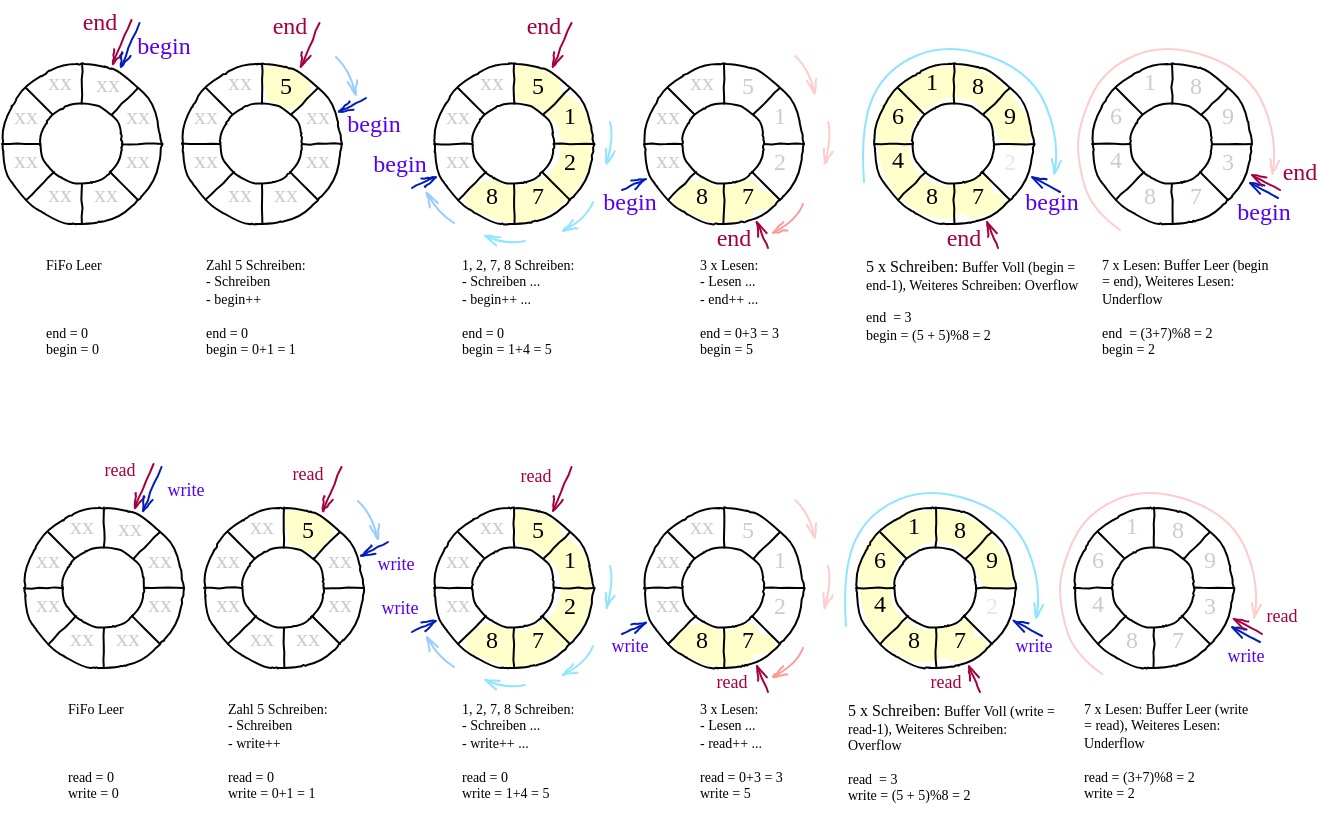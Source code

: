 <mxfile version="16.1.2" type="device"><diagram id="Ren8h8b_Zvt6-UpSuOPl" name="Page-1"><mxGraphModel dx="881" dy="448" grid="1" gridSize="10" guides="1" tooltips="1" connect="1" arrows="1" fold="1" page="1" pageScale="1" pageWidth="827" pageHeight="1169" math="0" shadow="0"><root><mxCell id="0"/><mxCell id="1" parent="0"/><mxCell id="SxNYEhdFNMLigiRyrBtm-166" value="" style="verticalLabelPosition=bottom;verticalAlign=top;html=1;shape=mxgraph.basic.donut;dx=18.33;fontSize=9;strokeColor=#FFFFFF;" parent="1" vertex="1"><mxGeometry x="646.5" y="422.5" width="78.5" height="78.5" as="geometry"/></mxCell><mxCell id="SxNYEhdFNMLigiRyrBtm-165" value="" style="verticalLabelPosition=bottom;verticalAlign=top;html=1;shape=mxgraph.basic.donut;dx=18.12;fontSize=9;strokeColor=#FFFFFF;" parent="1" vertex="1"><mxGeometry x="537.5" y="422.5" width="78.5" height="78.5" as="geometry"/></mxCell><mxCell id="SxNYEhdFNMLigiRyrBtm-164" value="" style="verticalLabelPosition=bottom;verticalAlign=top;html=1;shape=mxgraph.basic.donut;dx=17.95;fontSize=9;strokeColor=#FFFFFF;" parent="1" vertex="1"><mxGeometry x="432" y="422.5" width="78.5" height="78.5" as="geometry"/></mxCell><mxCell id="SxNYEhdFNMLigiRyrBtm-163" value="" style="verticalLabelPosition=bottom;verticalAlign=top;html=1;shape=mxgraph.basic.donut;dx=18.22;fontSize=9;strokeColor=#FFFFFF;" parent="1" vertex="1"><mxGeometry x="326.5" y="422.5" width="78.5" height="78.5" as="geometry"/></mxCell><mxCell id="SxNYEhdFNMLigiRyrBtm-162" value="" style="verticalLabelPosition=bottom;verticalAlign=top;html=1;shape=mxgraph.basic.donut;dx=18;fontSize=9;strokeColor=#FFFFFF;" parent="1" vertex="1"><mxGeometry x="212.25" y="422.5" width="78.5" height="78.5" as="geometry"/></mxCell><mxCell id="SxNYEhdFNMLigiRyrBtm-161" value="" style="verticalLabelPosition=bottom;verticalAlign=top;html=1;shape=mxgraph.basic.donut;dx=17.98;fontSize=9;strokeColor=#FFFFFF;" parent="1" vertex="1"><mxGeometry x="121.5" y="422.5" width="78.5" height="78.5" as="geometry"/></mxCell><mxCell id="s2xpRkjCQf9P6wM7XQc1-215" value="" style="endArrow=none;html=1;strokeColor=#FFFFCC;fontSize=12;fontColor=#CCCCCC;strokeWidth=9;comic=1;curved=1;entryX=0.679;entryY=0.214;entryDx=0;entryDy=0;entryPerimeter=0;" parent="1" target="s2xpRkjCQf9P6wM7XQc1-151" edge="1"><mxGeometry width="50" height="50" relative="1" as="geometry"><mxPoint x="607" y="269" as="sourcePoint"/><mxPoint x="604" y="263" as="targetPoint"/><Array as="points"><mxPoint x="592" y="275"/><mxPoint x="597" y="266.156"/><mxPoint x="580" y="275.156"/><mxPoint x="562" y="265.156"/><mxPoint x="554" y="254.156"/><mxPoint x="551" y="231.156"/><mxPoint x="556" y="217.156"/><mxPoint x="570" y="208.156"/><mxPoint x="574" y="206.156"/><mxPoint x="601" y="205.156"/><mxPoint x="621" y="230.156"/><mxPoint x="620" y="238"/><mxPoint x="620" y="230"/><mxPoint x="614" y="239"/><mxPoint x="611" y="231"/><mxPoint x="601" y="215.156"/><mxPoint x="583" y="211.156"/><mxPoint x="574" y="216.156"/><mxPoint x="562" y="224.156"/><mxPoint x="557" y="250.156"/><mxPoint x="576" y="267.156"/><mxPoint x="593" y="263.156"/><mxPoint x="602" y="264.156"/></Array></mxGeometry></mxCell><mxCell id="s2xpRkjCQf9P6wM7XQc1-214" value="" style="endArrow=none;html=1;strokeColor=#FFFFCC;fontSize=12;fontColor=#CCCCCC;strokeWidth=9;comic=1;curved=1;" parent="1" edge="1"><mxGeometry width="50" height="50" relative="1" as="geometry"><mxPoint x="492" y="268" as="sourcePoint"/><mxPoint x="484" y="269.251" as="targetPoint"/><Array as="points"><mxPoint x="477" y="270"/><mxPoint x="484" y="273"/><mxPoint x="469" y="276"/><mxPoint x="452" y="270"/><mxPoint x="449" y="267"/><mxPoint x="458" y="261"/><mxPoint x="471" y="268"/><mxPoint x="487" y="259"/></Array></mxGeometry></mxCell><mxCell id="s2xpRkjCQf9P6wM7XQc1-213" value="" style="endArrow=none;html=1;strokeColor=#FFFFCC;fontSize=12;fontColor=#CCCCCC;strokeWidth=9;comic=1;curved=1;" parent="1" edge="1"><mxGeometry width="50" height="50" relative="1" as="geometry"><mxPoint x="370" y="205" as="sourcePoint"/><mxPoint x="370" y="209" as="targetPoint"/><Array as="points"><mxPoint x="379" y="207"/><mxPoint x="386" y="211"/><mxPoint x="383" y="215"/><mxPoint x="399" y="224"/><mxPoint x="401" y="244"/><mxPoint x="397" y="258"/><mxPoint x="380" y="273"/><mxPoint x="365" y="276"/><mxPoint x="348" y="270"/><mxPoint x="345" y="267"/><mxPoint x="354" y="261"/><mxPoint x="367" y="268"/><mxPoint x="392" y="257"/><mxPoint x="395" y="231"/><mxPoint x="382" y="219"/><mxPoint x="374" y="215"/><mxPoint x="370" y="215"/><mxPoint x="377" y="211"/></Array></mxGeometry></mxCell><mxCell id="s2xpRkjCQf9P6wM7XQc1-212" value="" style="endArrow=none;html=1;strokeColor=#FFFFCC;fontSize=12;fontColor=#CCCCCC;strokeWidth=9;comic=1;curved=1;" parent="1" edge="1"><mxGeometry width="50" height="50" relative="1" as="geometry"><mxPoint x="245" y="205" as="sourcePoint"/><mxPoint x="245" y="209" as="targetPoint"/><Array as="points"><mxPoint x="254" y="207"/><mxPoint x="261" y="211"/><mxPoint x="258" y="215"/><mxPoint x="254" y="219"/><mxPoint x="249" y="215"/><mxPoint x="245" y="215"/><mxPoint x="252" y="211"/></Array></mxGeometry></mxCell><mxCell id="s2xpRkjCQf9P6wM7XQc1-2" value="" style="endArrow=none;html=1;entryX=1;entryY=0.5;entryDx=0;entryDy=0;exitX=1;exitY=0.5;exitDx=0;exitDy=0;comic=1;" parent="1" edge="1"><mxGeometry width="50" height="50" relative="1" as="geometry"><mxPoint x="190" y="240" as="sourcePoint"/><mxPoint x="190" y="240" as="targetPoint"/><Array as="points"><mxPoint x="187" y="259"/><mxPoint x="169" y="277"/><mxPoint x="154" y="280"/><mxPoint x="140" y="280"/><mxPoint x="123" y="270"/><mxPoint x="111" y="254"/><mxPoint x="110" y="230"/><mxPoint x="121" y="211"/><mxPoint x="140" y="200"/><mxPoint x="155" y="200"/><mxPoint x="168" y="203"/><mxPoint x="186" y="219"/></Array></mxGeometry></mxCell><mxCell id="s2xpRkjCQf9P6wM7XQc1-4" value="" style="endArrow=none;html=1;comic=1;" parent="1" edge="1"><mxGeometry width="50" height="50" relative="1" as="geometry"><mxPoint x="170" y="240" as="sourcePoint"/><mxPoint x="170" y="240" as="targetPoint"/><Array as="points"><mxPoint x="169" y="249.198"/><mxPoint x="160.053" y="258.198"/><mxPoint x="152.158" y="259.698"/><mxPoint x="144.789" y="259.698"/><mxPoint x="135.842" y="254.698"/><mxPoint x="129.526" y="246.698"/><mxPoint x="129" y="234.698"/><mxPoint x="135" y="225"/><mxPoint x="144.789" y="219.698"/><mxPoint x="152.684" y="219.698"/><mxPoint x="159.526" y="221.198"/><mxPoint x="169" y="229.198"/></Array></mxGeometry></mxCell><mxCell id="s2xpRkjCQf9P6wM7XQc1-9" value="" style="endArrow=none;html=1;comic=1;" parent="1" edge="1"><mxGeometry width="50" height="50" relative="1" as="geometry"><mxPoint x="150" y="280" as="sourcePoint"/><mxPoint x="150" y="260" as="targetPoint"/></mxGeometry></mxCell><mxCell id="s2xpRkjCQf9P6wM7XQc1-10" value="" style="endArrow=none;html=1;comic=1;" parent="1" edge="1"><mxGeometry width="50" height="50" relative="1" as="geometry"><mxPoint x="150" y="219.71" as="sourcePoint"/><mxPoint x="150" y="199.71" as="targetPoint"/></mxGeometry></mxCell><mxCell id="s2xpRkjCQf9P6wM7XQc1-11" value="" style="endArrow=none;html=1;comic=1;" parent="1" edge="1"><mxGeometry width="50" height="50" relative="1" as="geometry"><mxPoint x="170" y="240" as="sourcePoint"/><mxPoint x="190" y="240" as="targetPoint"/></mxGeometry></mxCell><mxCell id="s2xpRkjCQf9P6wM7XQc1-12" value="" style="endArrow=none;html=1;comic=1;" parent="1" edge="1"><mxGeometry width="50" height="50" relative="1" as="geometry"><mxPoint x="110" y="240" as="sourcePoint"/><mxPoint x="129" y="240" as="targetPoint"/></mxGeometry></mxCell><mxCell id="s2xpRkjCQf9P6wM7XQc1-13" value="" style="endArrow=none;html=1;comic=1;" parent="1" edge="1"><mxGeometry width="50" height="50" relative="1" as="geometry"><mxPoint x="122" y="268" as="sourcePoint"/><mxPoint x="136" y="254" as="targetPoint"/></mxGeometry></mxCell><mxCell id="s2xpRkjCQf9P6wM7XQc1-14" value="" style="endArrow=none;html=1;comic=1;" parent="1" edge="1"><mxGeometry width="50" height="50" relative="1" as="geometry"><mxPoint x="165" y="225" as="sourcePoint"/><mxPoint x="178" y="212" as="targetPoint"/></mxGeometry></mxCell><mxCell id="s2xpRkjCQf9P6wM7XQc1-16" value="" style="endArrow=none;html=1;comic=1;" parent="1" edge="1"><mxGeometry width="50" height="50" relative="1" as="geometry"><mxPoint x="164" y="254" as="sourcePoint"/><mxPoint x="178" y="268" as="targetPoint"/></mxGeometry></mxCell><mxCell id="s2xpRkjCQf9P6wM7XQc1-17" value="" style="endArrow=none;html=1;comic=1;" parent="1" edge="1"><mxGeometry width="50" height="50" relative="1" as="geometry"><mxPoint x="135" y="225" as="sourcePoint"/><mxPoint x="122" y="212" as="targetPoint"/></mxGeometry></mxCell><mxCell id="s2xpRkjCQf9P6wM7XQc1-18" value="" style="endArrow=none;html=1;comic=1;endFill=0;startArrow=openThin;startFill=0;fillColor=#d80073;strokeColor=#A50040;" parent="1" edge="1"><mxGeometry width="50" height="50" relative="1" as="geometry"><mxPoint x="165" y="201" as="sourcePoint"/><mxPoint x="174.758" y="178" as="targetPoint"/></mxGeometry></mxCell><mxCell id="s2xpRkjCQf9P6wM7XQc1-19" value="&lt;span style=&quot;color: rgb(85 , 0 , 238) ; font-family: &amp;#34;comic sans ms&amp;#34;&quot;&gt;begin&lt;/span&gt;" style="text;html=1;strokeColor=none;fillColor=none;align=center;verticalAlign=middle;whiteSpace=wrap;rounded=0;" parent="1" vertex="1"><mxGeometry x="183.5" y="180" width="14" height="21" as="geometry"/></mxCell><mxCell id="s2xpRkjCQf9P6wM7XQc1-20" value="" style="endArrow=none;html=1;comic=1;endFill=0;startArrow=openThin;startFill=0;fillColor=#0050ef;strokeColor=#001DBC;" parent="1" edge="1"><mxGeometry width="50" height="50" relative="1" as="geometry"><mxPoint x="169" y="202.5" as="sourcePoint"/><mxPoint x="178.758" y="179.5" as="targetPoint"/></mxGeometry></mxCell><mxCell id="s2xpRkjCQf9P6wM7XQc1-21" value="&lt;font face=&quot;Comic Sans MS&quot; color=&quot;#a50040&quot;&gt;end&lt;/font&gt;" style="text;html=1;strokeColor=none;fillColor=none;align=center;verticalAlign=middle;whiteSpace=wrap;rounded=0;" parent="1" vertex="1"><mxGeometry x="152" y="168" width="14" height="21" as="geometry"/></mxCell><mxCell id="s2xpRkjCQf9P6wM7XQc1-22" value="&lt;font face=&quot;Comic Sans MS&quot; style=&quot;font-size: 7px&quot;&gt;FiFo Leer&lt;br&gt;&lt;br&gt;&lt;br&gt;&lt;br&gt;end = 0&lt;br&gt;begin = 0&lt;br&gt;&lt;/font&gt;" style="text;html=1;align=left;verticalAlign=top;whiteSpace=wrap;rounded=0;fontSize=7;" parent="1" vertex="1"><mxGeometry x="130" y="290" width="60" height="70" as="geometry"/></mxCell><mxCell id="s2xpRkjCQf9P6wM7XQc1-23" value="&lt;font face=&quot;Comic Sans MS&quot;&gt;xx&lt;/font&gt;" style="text;html=1;strokeColor=none;fillColor=none;align=center;verticalAlign=middle;whiteSpace=wrap;rounded=0;fontColor=#CCCCCC;" parent="1" vertex="1"><mxGeometry x="155.5" y="199.5" width="14" height="21" as="geometry"/></mxCell><mxCell id="s2xpRkjCQf9P6wM7XQc1-24" value="&lt;font face=&quot;Comic Sans MS&quot;&gt;xx&lt;/font&gt;" style="text;html=1;strokeColor=none;fillColor=none;align=center;verticalAlign=middle;whiteSpace=wrap;rounded=0;fontColor=#CCCCCC;" parent="1" vertex="1"><mxGeometry x="170.5" y="215.5" width="14" height="21" as="geometry"/></mxCell><mxCell id="s2xpRkjCQf9P6wM7XQc1-25" value="&lt;font face=&quot;Comic Sans MS&quot;&gt;xx&lt;/font&gt;" style="text;html=1;strokeColor=none;fillColor=none;align=center;verticalAlign=middle;whiteSpace=wrap;rounded=0;fontColor=#CCCCCC;" parent="1" vertex="1"><mxGeometry x="170.5" y="237.5" width="14" height="21" as="geometry"/></mxCell><mxCell id="s2xpRkjCQf9P6wM7XQc1-26" value="&lt;font face=&quot;Comic Sans MS&quot;&gt;xx&lt;/font&gt;" style="text;html=1;strokeColor=none;fillColor=none;align=center;verticalAlign=middle;whiteSpace=wrap;rounded=0;fontColor=#CCCCCC;" parent="1" vertex="1"><mxGeometry x="154.5" y="254.5" width="14" height="21" as="geometry"/></mxCell><mxCell id="s2xpRkjCQf9P6wM7XQc1-27" value="&lt;font face=&quot;Comic Sans MS&quot;&gt;xx&lt;/font&gt;" style="text;html=1;strokeColor=none;fillColor=none;align=center;verticalAlign=middle;whiteSpace=wrap;rounded=0;fontColor=#CCCCCC;" parent="1" vertex="1"><mxGeometry x="131.5" y="254.5" width="14" height="21" as="geometry"/></mxCell><mxCell id="s2xpRkjCQf9P6wM7XQc1-28" value="&lt;font face=&quot;Comic Sans MS&quot;&gt;xx&lt;/font&gt;" style="text;html=1;strokeColor=none;fillColor=none;align=center;verticalAlign=middle;whiteSpace=wrap;rounded=0;fontColor=#CCCCCC;" parent="1" vertex="1"><mxGeometry x="114.5" y="237.5" width="14" height="21" as="geometry"/></mxCell><mxCell id="s2xpRkjCQf9P6wM7XQc1-29" value="&lt;font face=&quot;Comic Sans MS&quot;&gt;xx&lt;/font&gt;" style="text;html=1;strokeColor=none;fillColor=none;align=center;verticalAlign=middle;whiteSpace=wrap;rounded=0;fontColor=#CCCCCC;" parent="1" vertex="1"><mxGeometry x="114.5" y="215.5" width="14" height="21" as="geometry"/></mxCell><mxCell id="s2xpRkjCQf9P6wM7XQc1-30" value="&lt;font face=&quot;Comic Sans MS&quot;&gt;xx&lt;/font&gt;" style="text;html=1;strokeColor=none;fillColor=none;align=center;verticalAlign=middle;whiteSpace=wrap;rounded=0;fontColor=#CCCCCC;" parent="1" vertex="1"><mxGeometry x="131.5" y="198.5" width="14" height="21" as="geometry"/></mxCell><mxCell id="s2xpRkjCQf9P6wM7XQc1-31" value="" style="endArrow=none;html=1;entryX=1;entryY=0.5;entryDx=0;entryDy=0;exitX=1;exitY=0.5;exitDx=0;exitDy=0;comic=1;" parent="1" edge="1"><mxGeometry width="50" height="50" relative="1" as="geometry"><mxPoint x="280" y="240" as="sourcePoint"/><mxPoint x="280" y="240" as="targetPoint"/><Array as="points"><mxPoint x="277" y="259"/><mxPoint x="259" y="277"/><mxPoint x="244" y="280"/><mxPoint x="230" y="280"/><mxPoint x="213" y="270"/><mxPoint x="201" y="254"/><mxPoint x="200" y="230"/><mxPoint x="211" y="211"/><mxPoint x="230" y="200"/><mxPoint x="245" y="200"/><mxPoint x="258" y="203"/><mxPoint x="276" y="219"/></Array></mxGeometry></mxCell><mxCell id="s2xpRkjCQf9P6wM7XQc1-32" value="" style="endArrow=none;html=1;comic=1;" parent="1" edge="1"><mxGeometry width="50" height="50" relative="1" as="geometry"><mxPoint x="260" y="240" as="sourcePoint"/><mxPoint x="260" y="240" as="targetPoint"/><Array as="points"><mxPoint x="259" y="249.198"/><mxPoint x="250.053" y="258.198"/><mxPoint x="242.158" y="259.698"/><mxPoint x="234.789" y="259.698"/><mxPoint x="225.842" y="254.698"/><mxPoint x="219.526" y="246.698"/><mxPoint x="219" y="234.698"/><mxPoint x="225" y="225"/><mxPoint x="234.789" y="219.698"/><mxPoint x="242.684" y="219.698"/><mxPoint x="249.526" y="221.198"/><mxPoint x="259" y="229.198"/></Array></mxGeometry></mxCell><mxCell id="s2xpRkjCQf9P6wM7XQc1-33" value="" style="endArrow=none;html=1;comic=1;" parent="1" edge="1"><mxGeometry width="50" height="50" relative="1" as="geometry"><mxPoint x="240" y="280" as="sourcePoint"/><mxPoint x="240" y="260" as="targetPoint"/></mxGeometry></mxCell><mxCell id="s2xpRkjCQf9P6wM7XQc1-34" value="" style="endArrow=none;html=1;comic=1;" parent="1" edge="1"><mxGeometry width="50" height="50" relative="1" as="geometry"><mxPoint x="240" y="219.71" as="sourcePoint"/><mxPoint x="240" y="199.71" as="targetPoint"/></mxGeometry></mxCell><mxCell id="s2xpRkjCQf9P6wM7XQc1-35" value="" style="endArrow=none;html=1;comic=1;" parent="1" edge="1"><mxGeometry width="50" height="50" relative="1" as="geometry"><mxPoint x="260" y="240" as="sourcePoint"/><mxPoint x="280" y="240" as="targetPoint"/></mxGeometry></mxCell><mxCell id="s2xpRkjCQf9P6wM7XQc1-36" value="" style="endArrow=none;html=1;comic=1;" parent="1" edge="1"><mxGeometry width="50" height="50" relative="1" as="geometry"><mxPoint x="200" y="240" as="sourcePoint"/><mxPoint x="219" y="240" as="targetPoint"/></mxGeometry></mxCell><mxCell id="s2xpRkjCQf9P6wM7XQc1-37" value="" style="endArrow=none;html=1;comic=1;" parent="1" edge="1"><mxGeometry width="50" height="50" relative="1" as="geometry"><mxPoint x="212" y="268" as="sourcePoint"/><mxPoint x="226" y="254" as="targetPoint"/></mxGeometry></mxCell><mxCell id="s2xpRkjCQf9P6wM7XQc1-38" value="" style="endArrow=none;html=1;comic=1;" parent="1" edge="1"><mxGeometry width="50" height="50" relative="1" as="geometry"><mxPoint x="255" y="225" as="sourcePoint"/><mxPoint x="268" y="212" as="targetPoint"/></mxGeometry></mxCell><mxCell id="s2xpRkjCQf9P6wM7XQc1-39" value="" style="endArrow=none;html=1;comic=1;" parent="1" edge="1"><mxGeometry width="50" height="50" relative="1" as="geometry"><mxPoint x="254" y="254" as="sourcePoint"/><mxPoint x="268" y="268" as="targetPoint"/></mxGeometry></mxCell><mxCell id="s2xpRkjCQf9P6wM7XQc1-40" value="" style="endArrow=none;html=1;comic=1;" parent="1" edge="1"><mxGeometry width="50" height="50" relative="1" as="geometry"><mxPoint x="225" y="225" as="sourcePoint"/><mxPoint x="212" y="212" as="targetPoint"/></mxGeometry></mxCell><mxCell id="s2xpRkjCQf9P6wM7XQc1-42" value="&lt;span style=&quot;color: rgb(85 , 0 , 238) ; font-family: &amp;#34;comic sans ms&amp;#34;&quot;&gt;begin&lt;/span&gt;" style="text;html=1;strokeColor=none;fillColor=none;align=center;verticalAlign=middle;whiteSpace=wrap;rounded=0;" parent="1" vertex="1"><mxGeometry x="288.5" y="219" width="14" height="21" as="geometry"/></mxCell><mxCell id="s2xpRkjCQf9P6wM7XQc1-43" value="" style="endArrow=none;html=1;comic=1;endFill=0;startArrow=openThin;startFill=0;fillColor=#d80073;strokeColor=#A50040;" parent="1" edge="1"><mxGeometry width="50" height="50" relative="1" as="geometry"><mxPoint x="259" y="202.5" as="sourcePoint"/><mxPoint x="268.758" y="179.5" as="targetPoint"/></mxGeometry></mxCell><mxCell id="s2xpRkjCQf9P6wM7XQc1-44" value="&lt;span style=&quot;color: rgb(165 , 0 , 64) ; font-family: &amp;#34;comic sans ms&amp;#34;&quot;&gt;end&lt;/span&gt;" style="text;html=1;strokeColor=none;fillColor=none;align=center;verticalAlign=middle;whiteSpace=wrap;rounded=0;" parent="1" vertex="1"><mxGeometry x="246.5" y="170.5" width="14" height="21" as="geometry"/></mxCell><mxCell id="s2xpRkjCQf9P6wM7XQc1-45" value="&lt;font face=&quot;Comic Sans MS&quot; style=&quot;font-size: 7px&quot;&gt;Zahl 5 Schreiben:&lt;br&gt;- Schreiben&lt;br&gt;- begin++&lt;br&gt;&lt;br&gt;&lt;/font&gt;&lt;span style=&quot;font-family: &amp;#34;comic sans ms&amp;#34;&quot;&gt;end&amp;nbsp;&lt;/span&gt;&lt;font face=&quot;Comic Sans MS&quot; style=&quot;font-size: 7px&quot;&gt;= 0&lt;br&gt;begin = 0+1 = 1&lt;br&gt;&lt;/font&gt;" style="text;html=1;align=left;verticalAlign=top;whiteSpace=wrap;rounded=0;fontSize=7;" parent="1" vertex="1"><mxGeometry x="210" y="290" width="70" height="70" as="geometry"/></mxCell><mxCell id="s2xpRkjCQf9P6wM7XQc1-46" value="&lt;font face=&quot;Comic Sans MS&quot;&gt;5&lt;/font&gt;" style="text;html=1;strokeColor=none;fillColor=none;align=center;verticalAlign=middle;whiteSpace=wrap;rounded=0;" parent="1" vertex="1"><mxGeometry x="244.5" y="200.5" width="14" height="21" as="geometry"/></mxCell><mxCell id="s2xpRkjCQf9P6wM7XQc1-47" value="&lt;font face=&quot;Comic Sans MS&quot;&gt;xx&lt;/font&gt;" style="text;html=1;strokeColor=none;fillColor=none;align=center;verticalAlign=middle;whiteSpace=wrap;rounded=0;fontColor=#CCCCCC;" parent="1" vertex="1"><mxGeometry x="260.5" y="215.5" width="14" height="21" as="geometry"/></mxCell><mxCell id="s2xpRkjCQf9P6wM7XQc1-48" value="&lt;font face=&quot;Comic Sans MS&quot;&gt;xx&lt;/font&gt;" style="text;html=1;strokeColor=none;fillColor=none;align=center;verticalAlign=middle;whiteSpace=wrap;rounded=0;fontColor=#CCCCCC;" parent="1" vertex="1"><mxGeometry x="260.5" y="237.5" width="14" height="21" as="geometry"/></mxCell><mxCell id="s2xpRkjCQf9P6wM7XQc1-49" value="&lt;font face=&quot;Comic Sans MS&quot;&gt;xx&lt;/font&gt;" style="text;html=1;strokeColor=none;fillColor=none;align=center;verticalAlign=middle;whiteSpace=wrap;rounded=0;fontColor=#CCCCCC;" parent="1" vertex="1"><mxGeometry x="244.5" y="254.5" width="14" height="21" as="geometry"/></mxCell><mxCell id="s2xpRkjCQf9P6wM7XQc1-50" value="&lt;font face=&quot;Comic Sans MS&quot;&gt;xx&lt;/font&gt;" style="text;html=1;strokeColor=none;fillColor=none;align=center;verticalAlign=middle;whiteSpace=wrap;rounded=0;fontColor=#CCCCCC;" parent="1" vertex="1"><mxGeometry x="221.5" y="254.5" width="14" height="21" as="geometry"/></mxCell><mxCell id="s2xpRkjCQf9P6wM7XQc1-51" value="&lt;font face=&quot;Comic Sans MS&quot;&gt;xx&lt;/font&gt;" style="text;html=1;strokeColor=none;fillColor=none;align=center;verticalAlign=middle;whiteSpace=wrap;rounded=0;fontColor=#CCCCCC;" parent="1" vertex="1"><mxGeometry x="204.5" y="237.5" width="14" height="21" as="geometry"/></mxCell><mxCell id="s2xpRkjCQf9P6wM7XQc1-52" value="&lt;font face=&quot;Comic Sans MS&quot;&gt;xx&lt;/font&gt;" style="text;html=1;strokeColor=none;fillColor=none;align=center;verticalAlign=middle;whiteSpace=wrap;rounded=0;fontColor=#CCCCCC;" parent="1" vertex="1"><mxGeometry x="204.5" y="215.5" width="14" height="21" as="geometry"/></mxCell><mxCell id="s2xpRkjCQf9P6wM7XQc1-53" value="&lt;font face=&quot;Comic Sans MS&quot;&gt;xx&lt;/font&gt;" style="text;html=1;strokeColor=none;fillColor=none;align=center;verticalAlign=middle;whiteSpace=wrap;rounded=0;fontColor=#CCCCCC;" parent="1" vertex="1"><mxGeometry x="221.5" y="198.5" width="14" height="21" as="geometry"/></mxCell><mxCell id="s2xpRkjCQf9P6wM7XQc1-55" value="" style="endArrow=none;html=1;comic=1;endFill=0;startArrow=openThin;startFill=0;fillColor=#0050ef;strokeColor=#001DBC;" parent="1" edge="1"><mxGeometry width="50" height="50" relative="1" as="geometry"><mxPoint x="277.5" y="224.5" as="sourcePoint"/><mxPoint x="292" y="217" as="targetPoint"/></mxGeometry></mxCell><mxCell id="s2xpRkjCQf9P6wM7XQc1-57" value="" style="curved=1;endArrow=openThin;html=1;fontSize=12;fontColor=#000000;comic=1;endFill=0;strokeColor=#99CCFF;" parent="1" edge="1"><mxGeometry width="50" height="50" relative="1" as="geometry"><mxPoint x="277" y="196.5" as="sourcePoint"/><mxPoint x="287" y="216.5" as="targetPoint"/><Array as="points"><mxPoint x="284" y="203"/></Array></mxGeometry></mxCell><mxCell id="s2xpRkjCQf9P6wM7XQc1-58" value="" style="endArrow=none;html=1;entryX=1;entryY=0.5;entryDx=0;entryDy=0;exitX=1;exitY=0.5;exitDx=0;exitDy=0;comic=1;" parent="1" edge="1"><mxGeometry width="50" height="50" relative="1" as="geometry"><mxPoint x="406" y="240" as="sourcePoint"/><mxPoint x="406" y="240" as="targetPoint"/><Array as="points"><mxPoint x="403" y="259"/><mxPoint x="385" y="277"/><mxPoint x="370" y="280"/><mxPoint x="356" y="280"/><mxPoint x="339" y="270"/><mxPoint x="327" y="254"/><mxPoint x="326" y="230"/><mxPoint x="337" y="211"/><mxPoint x="356" y="200"/><mxPoint x="371" y="200"/><mxPoint x="384" y="203"/><mxPoint x="402" y="219"/></Array></mxGeometry></mxCell><mxCell id="s2xpRkjCQf9P6wM7XQc1-59" value="" style="endArrow=none;html=1;comic=1;" parent="1" edge="1"><mxGeometry width="50" height="50" relative="1" as="geometry"><mxPoint x="386" y="240" as="sourcePoint"/><mxPoint x="386" y="240" as="targetPoint"/><Array as="points"><mxPoint x="385" y="249.198"/><mxPoint x="376.053" y="258.198"/><mxPoint x="368.158" y="259.698"/><mxPoint x="360.789" y="259.698"/><mxPoint x="351.842" y="254.698"/><mxPoint x="345.526" y="246.698"/><mxPoint x="345" y="234.698"/><mxPoint x="351" y="225"/><mxPoint x="360.789" y="219.698"/><mxPoint x="368.684" y="219.698"/><mxPoint x="375.526" y="221.198"/><mxPoint x="385" y="229.198"/></Array></mxGeometry></mxCell><mxCell id="s2xpRkjCQf9P6wM7XQc1-60" value="" style="endArrow=none;html=1;comic=1;" parent="1" edge="1"><mxGeometry width="50" height="50" relative="1" as="geometry"><mxPoint x="366" y="280" as="sourcePoint"/><mxPoint x="366" y="260" as="targetPoint"/></mxGeometry></mxCell><mxCell id="s2xpRkjCQf9P6wM7XQc1-61" value="" style="endArrow=none;html=1;comic=1;" parent="1" edge="1"><mxGeometry width="50" height="50" relative="1" as="geometry"><mxPoint x="366" y="219.71" as="sourcePoint"/><mxPoint x="366" y="199.71" as="targetPoint"/></mxGeometry></mxCell><mxCell id="s2xpRkjCQf9P6wM7XQc1-62" value="" style="endArrow=none;html=1;comic=1;" parent="1" edge="1"><mxGeometry width="50" height="50" relative="1" as="geometry"><mxPoint x="386" y="240" as="sourcePoint"/><mxPoint x="406" y="240" as="targetPoint"/></mxGeometry></mxCell><mxCell id="s2xpRkjCQf9P6wM7XQc1-63" value="" style="endArrow=none;html=1;comic=1;" parent="1" edge="1"><mxGeometry width="50" height="50" relative="1" as="geometry"><mxPoint x="326" y="240" as="sourcePoint"/><mxPoint x="345" y="240" as="targetPoint"/></mxGeometry></mxCell><mxCell id="s2xpRkjCQf9P6wM7XQc1-64" value="" style="endArrow=none;html=1;comic=1;" parent="1" edge="1"><mxGeometry width="50" height="50" relative="1" as="geometry"><mxPoint x="338" y="268" as="sourcePoint"/><mxPoint x="352" y="254" as="targetPoint"/></mxGeometry></mxCell><mxCell id="s2xpRkjCQf9P6wM7XQc1-65" value="" style="endArrow=none;html=1;comic=1;" parent="1" edge="1"><mxGeometry width="50" height="50" relative="1" as="geometry"><mxPoint x="381" y="225.0" as="sourcePoint"/><mxPoint x="394" y="212.0" as="targetPoint"/></mxGeometry></mxCell><mxCell id="s2xpRkjCQf9P6wM7XQc1-66" value="" style="endArrow=none;html=1;comic=1;" parent="1" edge="1"><mxGeometry width="50" height="50" relative="1" as="geometry"><mxPoint x="380" y="254" as="sourcePoint"/><mxPoint x="394" y="268" as="targetPoint"/></mxGeometry></mxCell><mxCell id="s2xpRkjCQf9P6wM7XQc1-67" value="" style="endArrow=none;html=1;comic=1;" parent="1" edge="1"><mxGeometry width="50" height="50" relative="1" as="geometry"><mxPoint x="351" y="225.0" as="sourcePoint"/><mxPoint x="338" y="212.0" as="targetPoint"/></mxGeometry></mxCell><mxCell id="s2xpRkjCQf9P6wM7XQc1-68" value="&lt;span style=&quot;color: rgb(85 , 0 , 238) ; font-family: &amp;#34;comic sans ms&amp;#34;&quot;&gt;begin&lt;/span&gt;" style="text;html=1;strokeColor=none;fillColor=none;align=center;verticalAlign=middle;whiteSpace=wrap;rounded=0;" parent="1" vertex="1"><mxGeometry x="302" y="239" width="14" height="21" as="geometry"/></mxCell><mxCell id="s2xpRkjCQf9P6wM7XQc1-69" value="" style="endArrow=none;html=1;comic=1;endFill=0;startArrow=openThin;startFill=0;fillColor=#d80073;strokeColor=#A50040;" parent="1" edge="1"><mxGeometry width="50" height="50" relative="1" as="geometry"><mxPoint x="385" y="202.5" as="sourcePoint"/><mxPoint x="394.758" y="179.5" as="targetPoint"/></mxGeometry></mxCell><mxCell id="s2xpRkjCQf9P6wM7XQc1-70" value="&lt;span style=&quot;color: rgb(165 , 0 , 64) ; font-family: &amp;#34;comic sans ms&amp;#34;&quot;&gt;end&lt;/span&gt;" style="text;html=1;strokeColor=none;fillColor=none;align=center;verticalAlign=middle;whiteSpace=wrap;rounded=0;" parent="1" vertex="1"><mxGeometry x="373.5" y="170.5" width="14" height="21" as="geometry"/></mxCell><mxCell id="s2xpRkjCQf9P6wM7XQc1-71" value="&lt;font face=&quot;Comic Sans MS&quot; style=&quot;font-size: 7px&quot;&gt;1, 2, 7, 8 Schreiben:&lt;br&gt;- Schreiben ...&lt;br&gt;- begin++ ...&lt;br&gt;&lt;br&gt;&lt;/font&gt;&lt;span style=&quot;font-family: &amp;#34;comic sans ms&amp;#34;&quot;&gt;end&amp;nbsp;&lt;/span&gt;&lt;font face=&quot;Comic Sans MS&quot; style=&quot;font-size: 7px&quot;&gt;= 0&lt;br&gt;begin = 1+4 = 5&lt;br&gt;&lt;/font&gt;" style="text;html=1;align=left;verticalAlign=top;whiteSpace=wrap;rounded=0;fontSize=7;" parent="1" vertex="1"><mxGeometry x="338" y="290" width="70" height="70" as="geometry"/></mxCell><mxCell id="s2xpRkjCQf9P6wM7XQc1-72" value="&lt;font face=&quot;Comic Sans MS&quot;&gt;5&lt;/font&gt;" style="text;html=1;strokeColor=none;fillColor=none;align=center;verticalAlign=middle;whiteSpace=wrap;rounded=0;" parent="1" vertex="1"><mxGeometry x="370.5" y="200.5" width="14" height="21" as="geometry"/></mxCell><mxCell id="s2xpRkjCQf9P6wM7XQc1-73" value="&lt;font face=&quot;Comic Sans MS&quot;&gt;1&lt;/font&gt;" style="text;html=1;strokeColor=none;fillColor=none;align=center;verticalAlign=middle;whiteSpace=wrap;rounded=0;fontColor=#000000;" parent="1" vertex="1"><mxGeometry x="386.5" y="215.5" width="14" height="21" as="geometry"/></mxCell><mxCell id="s2xpRkjCQf9P6wM7XQc1-74" value="&lt;font face=&quot;Comic Sans MS&quot;&gt;2&lt;/font&gt;" style="text;html=1;strokeColor=none;fillColor=none;align=center;verticalAlign=middle;whiteSpace=wrap;rounded=0;fontColor=#000000;" parent="1" vertex="1"><mxGeometry x="386.5" y="238.5" width="14" height="21" as="geometry"/></mxCell><mxCell id="s2xpRkjCQf9P6wM7XQc1-75" value="&lt;font face=&quot;Comic Sans MS&quot;&gt;7&lt;/font&gt;" style="text;html=1;strokeColor=none;fillColor=none;align=center;verticalAlign=middle;whiteSpace=wrap;rounded=0;fontColor=#000000;" parent="1" vertex="1"><mxGeometry x="370.5" y="255.5" width="14" height="21" as="geometry"/></mxCell><mxCell id="s2xpRkjCQf9P6wM7XQc1-76" value="&lt;font face=&quot;Comic Sans MS&quot;&gt;8&lt;/font&gt;" style="text;html=1;strokeColor=none;fillColor=none;align=center;verticalAlign=middle;whiteSpace=wrap;rounded=0;fontColor=#000000;" parent="1" vertex="1"><mxGeometry x="347.5" y="255.5" width="14" height="21" as="geometry"/></mxCell><mxCell id="s2xpRkjCQf9P6wM7XQc1-77" value="&lt;font face=&quot;Comic Sans MS&quot;&gt;xx&lt;/font&gt;" style="text;html=1;strokeColor=none;fillColor=none;align=center;verticalAlign=middle;whiteSpace=wrap;rounded=0;fontColor=#CCCCCC;" parent="1" vertex="1"><mxGeometry x="330.5" y="237.5" width="14" height="21" as="geometry"/></mxCell><mxCell id="s2xpRkjCQf9P6wM7XQc1-78" value="&lt;font face=&quot;Comic Sans MS&quot;&gt;xx&lt;/font&gt;" style="text;html=1;strokeColor=none;fillColor=none;align=center;verticalAlign=middle;whiteSpace=wrap;rounded=0;fontColor=#CCCCCC;" parent="1" vertex="1"><mxGeometry x="330.5" y="215.5" width="14" height="21" as="geometry"/></mxCell><mxCell id="s2xpRkjCQf9P6wM7XQc1-79" value="&lt;font face=&quot;Comic Sans MS&quot;&gt;xx&lt;/font&gt;" style="text;html=1;strokeColor=none;fillColor=none;align=center;verticalAlign=middle;whiteSpace=wrap;rounded=0;fontColor=#CCCCCC;" parent="1" vertex="1"><mxGeometry x="347.5" y="198.5" width="14" height="21" as="geometry"/></mxCell><mxCell id="s2xpRkjCQf9P6wM7XQc1-82" value="" style="endArrow=none;html=1;comic=1;endFill=0;startArrow=openThin;startFill=0;fillColor=#0050ef;strokeColor=#001DBC;" parent="1" edge="1"><mxGeometry width="50" height="50" relative="1" as="geometry"><mxPoint x="328" y="256" as="sourcePoint"/><mxPoint x="315" y="262" as="targetPoint"/></mxGeometry></mxCell><mxCell id="s2xpRkjCQf9P6wM7XQc1-91" value="" style="curved=1;endArrow=openThin;html=1;fontSize=12;fontColor=#000000;comic=1;endFill=0;strokeColor=#8FE5FF;" parent="1" edge="1"><mxGeometry width="50" height="50" relative="1" as="geometry"><mxPoint x="414" y="229" as="sourcePoint"/><mxPoint x="412" y="251" as="targetPoint"/><Array as="points"><mxPoint x="416" y="236"/></Array></mxGeometry></mxCell><mxCell id="s2xpRkjCQf9P6wM7XQc1-88" value="" style="curved=1;endArrow=openThin;html=1;fontSize=12;fontColor=#000000;comic=1;endFill=0;strokeColor=#8FE5FF;" parent="1" edge="1"><mxGeometry width="50" height="50" relative="1" as="geometry"><mxPoint x="405.5" y="269" as="sourcePoint"/><mxPoint x="389.5" y="284" as="targetPoint"/><Array as="points"><mxPoint x="402.5" y="277"/></Array></mxGeometry></mxCell><mxCell id="s2xpRkjCQf9P6wM7XQc1-96" value="" style="endArrow=none;html=1;entryX=1;entryY=0.5;entryDx=0;entryDy=0;exitX=1;exitY=0.5;exitDx=0;exitDy=0;comic=1;" parent="1" edge="1"><mxGeometry width="50" height="50" relative="1" as="geometry"><mxPoint x="511" y="240" as="sourcePoint"/><mxPoint x="511" y="240" as="targetPoint"/><Array as="points"><mxPoint x="508" y="259"/><mxPoint x="490" y="277"/><mxPoint x="475" y="280"/><mxPoint x="461" y="280"/><mxPoint x="444" y="270"/><mxPoint x="432" y="254"/><mxPoint x="431" y="230"/><mxPoint x="442" y="211"/><mxPoint x="461" y="200"/><mxPoint x="476" y="200"/><mxPoint x="489" y="203"/><mxPoint x="507" y="219"/></Array></mxGeometry></mxCell><mxCell id="s2xpRkjCQf9P6wM7XQc1-97" value="" style="endArrow=none;html=1;comic=1;" parent="1" edge="1"><mxGeometry width="50" height="50" relative="1" as="geometry"><mxPoint x="491" y="240" as="sourcePoint"/><mxPoint x="491" y="240" as="targetPoint"/><Array as="points"><mxPoint x="490" y="249.198"/><mxPoint x="481.053" y="258.198"/><mxPoint x="473.158" y="259.698"/><mxPoint x="465.789" y="259.698"/><mxPoint x="456.842" y="254.698"/><mxPoint x="450.526" y="246.698"/><mxPoint x="450" y="234.698"/><mxPoint x="456" y="225"/><mxPoint x="465.789" y="219.698"/><mxPoint x="473.684" y="219.698"/><mxPoint x="480.526" y="221.198"/><mxPoint x="490" y="229.198"/></Array></mxGeometry></mxCell><mxCell id="s2xpRkjCQf9P6wM7XQc1-98" value="" style="endArrow=none;html=1;comic=1;" parent="1" edge="1"><mxGeometry width="50" height="50" relative="1" as="geometry"><mxPoint x="471" y="280" as="sourcePoint"/><mxPoint x="471" y="260" as="targetPoint"/></mxGeometry></mxCell><mxCell id="s2xpRkjCQf9P6wM7XQc1-99" value="" style="endArrow=none;html=1;comic=1;" parent="1" edge="1"><mxGeometry width="50" height="50" relative="1" as="geometry"><mxPoint x="471" y="219.71" as="sourcePoint"/><mxPoint x="471" y="199.71" as="targetPoint"/></mxGeometry></mxCell><mxCell id="s2xpRkjCQf9P6wM7XQc1-100" value="" style="endArrow=none;html=1;comic=1;" parent="1" edge="1"><mxGeometry width="50" height="50" relative="1" as="geometry"><mxPoint x="491" y="240" as="sourcePoint"/><mxPoint x="511" y="240" as="targetPoint"/></mxGeometry></mxCell><mxCell id="s2xpRkjCQf9P6wM7XQc1-101" value="" style="endArrow=none;html=1;comic=1;" parent="1" edge="1"><mxGeometry width="50" height="50" relative="1" as="geometry"><mxPoint x="431" y="240" as="sourcePoint"/><mxPoint x="450" y="240" as="targetPoint"/></mxGeometry></mxCell><mxCell id="s2xpRkjCQf9P6wM7XQc1-102" value="" style="endArrow=none;html=1;comic=1;" parent="1" edge="1"><mxGeometry width="50" height="50" relative="1" as="geometry"><mxPoint x="443" y="268" as="sourcePoint"/><mxPoint x="457" y="254" as="targetPoint"/></mxGeometry></mxCell><mxCell id="s2xpRkjCQf9P6wM7XQc1-103" value="" style="endArrow=none;html=1;comic=1;" parent="1" edge="1"><mxGeometry width="50" height="50" relative="1" as="geometry"><mxPoint x="486" y="225" as="sourcePoint"/><mxPoint x="499" y="212" as="targetPoint"/></mxGeometry></mxCell><mxCell id="s2xpRkjCQf9P6wM7XQc1-104" value="" style="endArrow=none;html=1;comic=1;" parent="1" edge="1"><mxGeometry width="50" height="50" relative="1" as="geometry"><mxPoint x="485" y="254" as="sourcePoint"/><mxPoint x="499" y="268" as="targetPoint"/></mxGeometry></mxCell><mxCell id="s2xpRkjCQf9P6wM7XQc1-105" value="" style="endArrow=none;html=1;comic=1;" parent="1" edge="1"><mxGeometry width="50" height="50" relative="1" as="geometry"><mxPoint x="456" y="225" as="sourcePoint"/><mxPoint x="443" y="212" as="targetPoint"/></mxGeometry></mxCell><mxCell id="s2xpRkjCQf9P6wM7XQc1-106" value="&lt;span style=&quot;color: rgb(85 , 0 , 238) ; font-family: &amp;#34;comic sans ms&amp;#34;&quot;&gt;begin&lt;/span&gt;" style="text;html=1;strokeColor=none;fillColor=none;align=center;verticalAlign=middle;whiteSpace=wrap;rounded=0;" parent="1" vertex="1"><mxGeometry x="417" y="258.5" width="14" height="21" as="geometry"/></mxCell><mxCell id="s2xpRkjCQf9P6wM7XQc1-108" value="&lt;font face=&quot;Comic Sans MS&quot; color=&quot;#a50040&quot;&gt;end&lt;/font&gt;" style="text;html=1;strokeColor=none;fillColor=none;align=center;verticalAlign=middle;whiteSpace=wrap;rounded=0;" parent="1" vertex="1"><mxGeometry x="468.5" y="276.5" width="14" height="21" as="geometry"/></mxCell><mxCell id="s2xpRkjCQf9P6wM7XQc1-109" value="&lt;font face=&quot;Comic Sans MS&quot; style=&quot;font-size: 7px&quot;&gt;3 x Lesen:&lt;br&gt;- Lesen ...&lt;br&gt;- end++ ...&lt;br&gt;&lt;br&gt;&lt;/font&gt;&lt;span style=&quot;font-family: &amp;#34;comic sans ms&amp;#34;&quot;&gt;end&amp;nbsp;&lt;/span&gt;&lt;font face=&quot;Comic Sans MS&quot; style=&quot;font-size: 7px&quot;&gt;= 0+3 = 3&lt;br&gt;begin = 5&lt;br&gt;&lt;/font&gt;" style="text;html=1;align=left;verticalAlign=top;whiteSpace=wrap;rounded=0;fontSize=7;" parent="1" vertex="1"><mxGeometry x="457" y="290" width="70" height="70" as="geometry"/></mxCell><mxCell id="s2xpRkjCQf9P6wM7XQc1-110" value="&lt;font face=&quot;Comic Sans MS&quot; color=&quot;#cccccc&quot;&gt;5&lt;/font&gt;" style="text;html=1;strokeColor=none;fillColor=none;align=center;verticalAlign=middle;whiteSpace=wrap;rounded=0;" parent="1" vertex="1"><mxGeometry x="475.5" y="200.5" width="14" height="21" as="geometry"/></mxCell><mxCell id="s2xpRkjCQf9P6wM7XQc1-111" value="&lt;font face=&quot;Comic Sans MS&quot; color=&quot;#cccccc&quot;&gt;1&lt;/font&gt;" style="text;html=1;strokeColor=none;fillColor=none;align=center;verticalAlign=middle;whiteSpace=wrap;rounded=0;fontColor=#000000;" parent="1" vertex="1"><mxGeometry x="491.5" y="215.5" width="14" height="21" as="geometry"/></mxCell><mxCell id="s2xpRkjCQf9P6wM7XQc1-112" value="&lt;font face=&quot;Comic Sans MS&quot; color=&quot;#cccccc&quot;&gt;2&lt;/font&gt;" style="text;html=1;strokeColor=none;fillColor=none;align=center;verticalAlign=middle;whiteSpace=wrap;rounded=0;fontColor=#000000;" parent="1" vertex="1"><mxGeometry x="491.5" y="238.5" width="14" height="21" as="geometry"/></mxCell><mxCell id="s2xpRkjCQf9P6wM7XQc1-113" value="&lt;font face=&quot;Comic Sans MS&quot;&gt;7&lt;/font&gt;" style="text;html=1;strokeColor=none;fillColor=none;align=center;verticalAlign=middle;whiteSpace=wrap;rounded=0;fontColor=#000000;" parent="1" vertex="1"><mxGeometry x="475.5" y="255.5" width="14" height="21" as="geometry"/></mxCell><mxCell id="s2xpRkjCQf9P6wM7XQc1-114" value="&lt;font face=&quot;Comic Sans MS&quot;&gt;8&lt;/font&gt;" style="text;html=1;strokeColor=none;fillColor=none;align=center;verticalAlign=middle;whiteSpace=wrap;rounded=0;fontColor=#000000;" parent="1" vertex="1"><mxGeometry x="452.5" y="255.5" width="14" height="21" as="geometry"/></mxCell><mxCell id="s2xpRkjCQf9P6wM7XQc1-115" value="&lt;font face=&quot;Comic Sans MS&quot;&gt;xx&lt;/font&gt;" style="text;html=1;strokeColor=none;fillColor=none;align=center;verticalAlign=middle;whiteSpace=wrap;rounded=0;fontColor=#CCCCCC;" parent="1" vertex="1"><mxGeometry x="435.5" y="237.5" width="14" height="21" as="geometry"/></mxCell><mxCell id="s2xpRkjCQf9P6wM7XQc1-116" value="&lt;font face=&quot;Comic Sans MS&quot;&gt;xx&lt;/font&gt;" style="text;html=1;strokeColor=none;fillColor=none;align=center;verticalAlign=middle;whiteSpace=wrap;rounded=0;fontColor=#CCCCCC;" parent="1" vertex="1"><mxGeometry x="435.5" y="215.5" width="14" height="21" as="geometry"/></mxCell><mxCell id="s2xpRkjCQf9P6wM7XQc1-117" value="&lt;font face=&quot;Comic Sans MS&quot;&gt;xx&lt;/font&gt;" style="text;html=1;strokeColor=none;fillColor=none;align=center;verticalAlign=middle;whiteSpace=wrap;rounded=0;fontColor=#CCCCCC;" parent="1" vertex="1"><mxGeometry x="452.5" y="198.5" width="14" height="21" as="geometry"/></mxCell><mxCell id="s2xpRkjCQf9P6wM7XQc1-119" value="" style="curved=1;endArrow=openThin;html=1;fontSize=12;fontColor=#000000;comic=1;endFill=0;strokeColor=#FFCCCC;" parent="1" edge="1"><mxGeometry width="50" height="50" relative="1" as="geometry"><mxPoint x="523" y="229" as="sourcePoint"/><mxPoint x="521" y="251" as="targetPoint"/><Array as="points"><mxPoint x="525" y="236"/></Array></mxGeometry></mxCell><mxCell id="s2xpRkjCQf9P6wM7XQc1-121" value="" style="curved=1;endArrow=openThin;html=1;fontSize=12;fontColor=#000000;comic=1;endFill=0;strokeColor=#FF9999;fillColor=#f8cecc;" parent="1" edge="1"><mxGeometry width="50" height="50" relative="1" as="geometry"><mxPoint x="510.5" y="270" as="sourcePoint"/><mxPoint x="494.5" y="285" as="targetPoint"/><Array as="points"><mxPoint x="507.5" y="278"/></Array></mxGeometry></mxCell><mxCell id="s2xpRkjCQf9P6wM7XQc1-124" value="" style="curved=1;endArrow=openThin;html=1;fontSize=12;fontColor=#000000;comic=1;endFill=0;strokeColor=#FFCCCC;fillColor=#f8cecc;" parent="1" edge="1"><mxGeometry width="50" height="50" relative="1" as="geometry"><mxPoint x="506.6" y="196" as="sourcePoint"/><mxPoint x="516.6" y="216" as="targetPoint"/><Array as="points"><mxPoint x="513.6" y="202.5"/></Array></mxGeometry></mxCell><mxCell id="s2xpRkjCQf9P6wM7XQc1-128" value="" style="endArrow=none;html=1;comic=1;endFill=0;startArrow=openThin;startFill=0;fillColor=#d80073;strokeColor=#A50040;entryX=0.514;entryY=0.075;entryDx=0;entryDy=0;entryPerimeter=0;" parent="1" edge="1"><mxGeometry width="50" height="50" relative="1" as="geometry"><mxPoint x="487" y="278" as="sourcePoint"/><mxPoint x="492.98" y="292" as="targetPoint"/></mxGeometry></mxCell><mxCell id="s2xpRkjCQf9P6wM7XQc1-129" value="" style="curved=1;endArrow=openThin;html=1;fontSize=12;fontColor=#000000;comic=1;endFill=0;strokeColor=#99CCFF;" parent="1" edge="1"><mxGeometry width="50" height="50" relative="1" as="geometry"><mxPoint x="336" y="279.5" as="sourcePoint"/><mxPoint x="322" y="263.5" as="targetPoint"/><Array as="points"><mxPoint x="328" y="274.5"/></Array></mxGeometry></mxCell><mxCell id="s2xpRkjCQf9P6wM7XQc1-132" value="" style="endArrow=none;html=1;comic=1;endFill=0;startArrow=openThin;startFill=0;fillColor=#0050ef;strokeColor=#001DBC;" parent="1" edge="1"><mxGeometry width="50" height="50" relative="1" as="geometry"><mxPoint x="433" y="257" as="sourcePoint"/><mxPoint x="420" y="263" as="targetPoint"/></mxGeometry></mxCell><mxCell id="s2xpRkjCQf9P6wM7XQc1-94" value="" style="curved=1;endArrow=openThin;html=1;fontSize=12;fontColor=#000000;comic=1;endFill=0;strokeColor=#8FE5FF;" parent="1" edge="1"><mxGeometry width="50" height="50" relative="1" as="geometry"><mxPoint x="371.5" y="288.5" as="sourcePoint"/><mxPoint x="350.5" y="285.5" as="targetPoint"/><Array as="points"><mxPoint x="362.5" y="290.5"/></Array></mxGeometry></mxCell><mxCell id="s2xpRkjCQf9P6wM7XQc1-135" value="" style="endArrow=none;html=1;entryX=1;entryY=0.5;entryDx=0;entryDy=0;exitX=1;exitY=0.5;exitDx=0;exitDy=0;comic=1;" parent="1" edge="1"><mxGeometry width="50" height="50" relative="1" as="geometry"><mxPoint x="626" y="240" as="sourcePoint"/><mxPoint x="626" y="240" as="targetPoint"/><Array as="points"><mxPoint x="623" y="259"/><mxPoint x="605" y="277"/><mxPoint x="590" y="280"/><mxPoint x="576" y="280"/><mxPoint x="559" y="270"/><mxPoint x="547" y="254"/><mxPoint x="546" y="230"/><mxPoint x="557" y="211"/><mxPoint x="576" y="200"/><mxPoint x="591" y="200"/><mxPoint x="604" y="203"/><mxPoint x="622" y="219"/></Array></mxGeometry></mxCell><mxCell id="s2xpRkjCQf9P6wM7XQc1-136" value="" style="endArrow=none;html=1;comic=1;" parent="1" edge="1"><mxGeometry width="50" height="50" relative="1" as="geometry"><mxPoint x="606" y="240" as="sourcePoint"/><mxPoint x="606" y="240" as="targetPoint"/><Array as="points"><mxPoint x="605" y="249.198"/><mxPoint x="596.053" y="258.198"/><mxPoint x="588.158" y="259.698"/><mxPoint x="580.789" y="259.698"/><mxPoint x="571.842" y="254.698"/><mxPoint x="565.526" y="246.698"/><mxPoint x="565" y="234.698"/><mxPoint x="571" y="225"/><mxPoint x="580.789" y="219.698"/><mxPoint x="588.684" y="219.698"/><mxPoint x="595.526" y="221.198"/><mxPoint x="605" y="229.198"/></Array></mxGeometry></mxCell><mxCell id="s2xpRkjCQf9P6wM7XQc1-137" value="" style="endArrow=none;html=1;comic=1;" parent="1" edge="1"><mxGeometry width="50" height="50" relative="1" as="geometry"><mxPoint x="586" y="280" as="sourcePoint"/><mxPoint x="586" y="260" as="targetPoint"/></mxGeometry></mxCell><mxCell id="s2xpRkjCQf9P6wM7XQc1-138" value="" style="endArrow=none;html=1;comic=1;" parent="1" edge="1"><mxGeometry width="50" height="50" relative="1" as="geometry"><mxPoint x="586" y="219.71" as="sourcePoint"/><mxPoint x="586" y="199.71" as="targetPoint"/></mxGeometry></mxCell><mxCell id="s2xpRkjCQf9P6wM7XQc1-139" value="" style="endArrow=none;html=1;comic=1;" parent="1" edge="1"><mxGeometry width="50" height="50" relative="1" as="geometry"><mxPoint x="606" y="240" as="sourcePoint"/><mxPoint x="626" y="240" as="targetPoint"/></mxGeometry></mxCell><mxCell id="s2xpRkjCQf9P6wM7XQc1-140" value="" style="endArrow=none;html=1;comic=1;" parent="1" edge="1"><mxGeometry width="50" height="50" relative="1" as="geometry"><mxPoint x="546" y="240" as="sourcePoint"/><mxPoint x="565" y="240" as="targetPoint"/></mxGeometry></mxCell><mxCell id="s2xpRkjCQf9P6wM7XQc1-141" value="" style="endArrow=none;html=1;comic=1;" parent="1" edge="1"><mxGeometry width="50" height="50" relative="1" as="geometry"><mxPoint x="558" y="268" as="sourcePoint"/><mxPoint x="572" y="254" as="targetPoint"/></mxGeometry></mxCell><mxCell id="s2xpRkjCQf9P6wM7XQc1-142" value="" style="endArrow=none;html=1;comic=1;" parent="1" edge="1"><mxGeometry width="50" height="50" relative="1" as="geometry"><mxPoint x="601" y="225" as="sourcePoint"/><mxPoint x="614" y="212" as="targetPoint"/></mxGeometry></mxCell><mxCell id="s2xpRkjCQf9P6wM7XQc1-143" value="" style="endArrow=none;html=1;comic=1;" parent="1" edge="1"><mxGeometry width="50" height="50" relative="1" as="geometry"><mxPoint x="600" y="254" as="sourcePoint"/><mxPoint x="614" y="268" as="targetPoint"/></mxGeometry></mxCell><mxCell id="s2xpRkjCQf9P6wM7XQc1-144" value="" style="endArrow=none;html=1;comic=1;" parent="1" edge="1"><mxGeometry width="50" height="50" relative="1" as="geometry"><mxPoint x="571" y="225" as="sourcePoint"/><mxPoint x="558" y="212" as="targetPoint"/></mxGeometry></mxCell><mxCell id="s2xpRkjCQf9P6wM7XQc1-145" value="&lt;span style=&quot;color: rgb(85 , 0 , 238) ; font-family: &amp;#34;comic sans ms&amp;#34;&quot;&gt;begin&lt;/span&gt;" style="text;html=1;strokeColor=none;fillColor=none;align=center;verticalAlign=middle;whiteSpace=wrap;rounded=0;" parent="1" vertex="1"><mxGeometry x="628" y="258" width="14" height="21" as="geometry"/></mxCell><mxCell id="s2xpRkjCQf9P6wM7XQc1-146" value="&lt;font face=&quot;Comic Sans MS&quot; color=&quot;#a50040&quot;&gt;end&lt;/font&gt;" style="text;html=1;strokeColor=none;fillColor=none;align=center;verticalAlign=middle;whiteSpace=wrap;rounded=0;" parent="1" vertex="1"><mxGeometry x="583.5" y="276.5" width="14" height="21" as="geometry"/></mxCell><mxCell id="s2xpRkjCQf9P6wM7XQc1-147" value="&lt;font face=&quot;Comic Sans MS&quot;&gt;&lt;span style=&quot;font-size: 8px&quot;&gt;5 x Schreiben:&lt;/span&gt;&lt;font style=&quot;font-size: 7px&quot;&gt; Buffer Voll (begin = end-1), Weiteres Schreiben: Overflow&lt;br&gt;&lt;/font&gt;&lt;br&gt;&lt;/font&gt;&lt;span style=&quot;font-family: &amp;#34;comic sans ms&amp;#34;&quot;&gt;&lt;font style=&quot;font-size: 7px&quot;&gt;end&amp;nbsp;&lt;/font&gt;&lt;/span&gt;&lt;font face=&quot;Comic Sans MS&quot; style=&quot;font-size: 7px&quot;&gt;&lt;font style=&quot;font-size: 7px&quot;&gt;&lt;font style=&quot;font-size: 7px&quot;&gt;&amp;nbsp;= 3&lt;/font&gt;&lt;br&gt;begin = (5 + 5)%8 = 2&lt;/font&gt;&lt;br&gt;&lt;/font&gt;" style="text;html=1;align=left;verticalAlign=top;whiteSpace=wrap;rounded=0;fontSize=7;" parent="1" vertex="1"><mxGeometry x="540" y="290" width="110" height="70" as="geometry"/></mxCell><mxCell id="s2xpRkjCQf9P6wM7XQc1-148" value="&lt;font face=&quot;Comic Sans MS&quot;&gt;8&lt;/font&gt;" style="text;html=1;strokeColor=none;fillColor=none;align=center;verticalAlign=middle;whiteSpace=wrap;rounded=0;" parent="1" vertex="1"><mxGeometry x="590.5" y="200.5" width="14" height="21" as="geometry"/></mxCell><mxCell id="s2xpRkjCQf9P6wM7XQc1-149" value="&lt;font face=&quot;Comic Sans MS&quot;&gt;9&lt;/font&gt;" style="text;html=1;strokeColor=none;fillColor=none;align=center;verticalAlign=middle;whiteSpace=wrap;rounded=0;fontColor=#000000;" parent="1" vertex="1"><mxGeometry x="606.5" y="215.5" width="14" height="21" as="geometry"/></mxCell><mxCell id="s2xpRkjCQf9P6wM7XQc1-150" value="&lt;font face=&quot;Comic Sans MS&quot; color=&quot;#e6e6e6&quot;&gt;2&lt;/font&gt;" style="text;html=1;strokeColor=none;fillColor=none;align=center;verticalAlign=middle;whiteSpace=wrap;rounded=0;fontColor=#000000;" parent="1" vertex="1"><mxGeometry x="606.5" y="238.5" width="14" height="21" as="geometry"/></mxCell><mxCell id="s2xpRkjCQf9P6wM7XQc1-151" value="&lt;font face=&quot;Comic Sans MS&quot;&gt;7&lt;/font&gt;" style="text;html=1;strokeColor=none;fillColor=none;align=center;verticalAlign=middle;whiteSpace=wrap;rounded=0;fontColor=#000000;" parent="1" vertex="1"><mxGeometry x="590.5" y="255.5" width="14" height="21" as="geometry"/></mxCell><mxCell id="s2xpRkjCQf9P6wM7XQc1-152" value="&lt;font face=&quot;Comic Sans MS&quot;&gt;8&lt;/font&gt;" style="text;html=1;strokeColor=none;fillColor=none;align=center;verticalAlign=middle;whiteSpace=wrap;rounded=0;fontColor=#000000;" parent="1" vertex="1"><mxGeometry x="567.5" y="255.5" width="14" height="21" as="geometry"/></mxCell><mxCell id="s2xpRkjCQf9P6wM7XQc1-153" value="&lt;font face=&quot;Comic Sans MS&quot; color=&quot;#000000&quot;&gt;4&lt;/font&gt;" style="text;html=1;strokeColor=none;fillColor=none;align=center;verticalAlign=middle;whiteSpace=wrap;rounded=0;fontColor=#CCCCCC;" parent="1" vertex="1"><mxGeometry x="550.5" y="237.5" width="14" height="21" as="geometry"/></mxCell><mxCell id="s2xpRkjCQf9P6wM7XQc1-154" value="&lt;font face=&quot;Comic Sans MS&quot; color=&quot;#000000&quot;&gt;6&lt;/font&gt;" style="text;html=1;strokeColor=none;fillColor=none;align=center;verticalAlign=middle;whiteSpace=wrap;rounded=0;fontColor=#CCCCCC;" parent="1" vertex="1"><mxGeometry x="550.5" y="215.5" width="14" height="21" as="geometry"/></mxCell><mxCell id="s2xpRkjCQf9P6wM7XQc1-155" value="&lt;font face=&quot;Comic Sans MS&quot; color=&quot;#000000&quot;&gt;1&lt;/font&gt;" style="text;html=1;strokeColor=none;fillColor=none;align=center;verticalAlign=middle;whiteSpace=wrap;rounded=0;fontColor=#CCCCCC;" parent="1" vertex="1"><mxGeometry x="567.5" y="198.5" width="14" height="21" as="geometry"/></mxCell><mxCell id="s2xpRkjCQf9P6wM7XQc1-159" value="" style="endArrow=none;html=1;comic=1;endFill=0;startArrow=openThin;startFill=0;fillColor=#d80073;strokeColor=#A50040;entryX=0.514;entryY=0.075;entryDx=0;entryDy=0;entryPerimeter=0;" parent="1" edge="1"><mxGeometry width="50" height="50" relative="1" as="geometry"><mxPoint x="602" y="278" as="sourcePoint"/><mxPoint x="607.98" y="292" as="targetPoint"/></mxGeometry></mxCell><mxCell id="s2xpRkjCQf9P6wM7XQc1-160" value="" style="endArrow=none;html=1;comic=1;endFill=0;startArrow=openThin;startFill=0;fillColor=#0050ef;strokeColor=#001DBC;" parent="1" edge="1"><mxGeometry width="50" height="50" relative="1" as="geometry"><mxPoint x="624" y="256" as="sourcePoint"/><mxPoint x="639" y="264" as="targetPoint"/></mxGeometry></mxCell><mxCell id="s2xpRkjCQf9P6wM7XQc1-161" value="" style="curved=1;endArrow=openThin;html=1;fontSize=12;fontColor=#000000;comic=1;endFill=0;strokeColor=#8FE5FF;" parent="1" edge="1"><mxGeometry width="50" height="50" relative="1" as="geometry"><mxPoint x="541" y="259" as="sourcePoint"/><mxPoint x="636" y="256" as="targetPoint"/><Array as="points"><mxPoint x="539" y="231"/><mxPoint x="552" y="202"/><mxPoint x="584" y="189"/><mxPoint x="625" y="204"/><mxPoint x="639" y="238"/></Array></mxGeometry></mxCell><mxCell id="s2xpRkjCQf9P6wM7XQc1-162" value="" style="endArrow=none;html=1;entryX=1;entryY=0.5;entryDx=0;entryDy=0;exitX=1;exitY=0.5;exitDx=0;exitDy=0;comic=1;" parent="1" edge="1"><mxGeometry width="50" height="50" relative="1" as="geometry"><mxPoint x="735" y="240" as="sourcePoint"/><mxPoint x="735" y="240" as="targetPoint"/><Array as="points"><mxPoint x="732" y="259"/><mxPoint x="714" y="277"/><mxPoint x="699" y="280"/><mxPoint x="685" y="280"/><mxPoint x="668" y="270"/><mxPoint x="656" y="254"/><mxPoint x="655" y="230"/><mxPoint x="666" y="211"/><mxPoint x="685" y="200"/><mxPoint x="700" y="200"/><mxPoint x="713" y="203"/><mxPoint x="731" y="219"/></Array></mxGeometry></mxCell><mxCell id="s2xpRkjCQf9P6wM7XQc1-163" value="" style="endArrow=none;html=1;comic=1;" parent="1" edge="1"><mxGeometry width="50" height="50" relative="1" as="geometry"><mxPoint x="715" y="240" as="sourcePoint"/><mxPoint x="715" y="240" as="targetPoint"/><Array as="points"><mxPoint x="714" y="249.198"/><mxPoint x="705.053" y="258.198"/><mxPoint x="697.158" y="259.698"/><mxPoint x="689.789" y="259.698"/><mxPoint x="680.842" y="254.698"/><mxPoint x="674.526" y="246.698"/><mxPoint x="674" y="234.698"/><mxPoint x="680" y="225"/><mxPoint x="689.789" y="219.698"/><mxPoint x="697.684" y="219.698"/><mxPoint x="704.526" y="221.198"/><mxPoint x="714" y="229.198"/></Array></mxGeometry></mxCell><mxCell id="s2xpRkjCQf9P6wM7XQc1-164" value="" style="endArrow=none;html=1;comic=1;" parent="1" edge="1"><mxGeometry width="50" height="50" relative="1" as="geometry"><mxPoint x="695" y="280" as="sourcePoint"/><mxPoint x="695" y="260" as="targetPoint"/></mxGeometry></mxCell><mxCell id="s2xpRkjCQf9P6wM7XQc1-165" value="" style="endArrow=none;html=1;comic=1;" parent="1" edge="1"><mxGeometry width="50" height="50" relative="1" as="geometry"><mxPoint x="695" y="219.71" as="sourcePoint"/><mxPoint x="695" y="199.71" as="targetPoint"/></mxGeometry></mxCell><mxCell id="s2xpRkjCQf9P6wM7XQc1-166" value="" style="endArrow=none;html=1;comic=1;" parent="1" edge="1"><mxGeometry width="50" height="50" relative="1" as="geometry"><mxPoint x="715" y="240" as="sourcePoint"/><mxPoint x="735" y="240" as="targetPoint"/></mxGeometry></mxCell><mxCell id="s2xpRkjCQf9P6wM7XQc1-167" value="" style="endArrow=none;html=1;comic=1;" parent="1" edge="1"><mxGeometry width="50" height="50" relative="1" as="geometry"><mxPoint x="655" y="240" as="sourcePoint"/><mxPoint x="674" y="240" as="targetPoint"/></mxGeometry></mxCell><mxCell id="s2xpRkjCQf9P6wM7XQc1-168" value="" style="endArrow=none;html=1;comic=1;" parent="1" edge="1"><mxGeometry width="50" height="50" relative="1" as="geometry"><mxPoint x="667" y="268" as="sourcePoint"/><mxPoint x="681" y="254" as="targetPoint"/></mxGeometry></mxCell><mxCell id="s2xpRkjCQf9P6wM7XQc1-169" value="" style="endArrow=none;html=1;comic=1;" parent="1" edge="1"><mxGeometry width="50" height="50" relative="1" as="geometry"><mxPoint x="710" y="225" as="sourcePoint"/><mxPoint x="723" y="212" as="targetPoint"/></mxGeometry></mxCell><mxCell id="s2xpRkjCQf9P6wM7XQc1-170" value="" style="endArrow=none;html=1;comic=1;" parent="1" edge="1"><mxGeometry width="50" height="50" relative="1" as="geometry"><mxPoint x="709" y="254" as="sourcePoint"/><mxPoint x="723" y="268" as="targetPoint"/></mxGeometry></mxCell><mxCell id="s2xpRkjCQf9P6wM7XQc1-171" value="" style="endArrow=none;html=1;comic=1;" parent="1" edge="1"><mxGeometry width="50" height="50" relative="1" as="geometry"><mxPoint x="680" y="225" as="sourcePoint"/><mxPoint x="667" y="212" as="targetPoint"/></mxGeometry></mxCell><mxCell id="s2xpRkjCQf9P6wM7XQc1-172" value="&lt;font face=&quot;Comic Sans MS&quot; color=&quot;#5500ee&quot;&gt;begin&lt;/font&gt;" style="text;html=1;strokeColor=none;fillColor=none;align=center;verticalAlign=middle;whiteSpace=wrap;rounded=0;" parent="1" vertex="1"><mxGeometry x="734" y="263" width="14" height="21" as="geometry"/></mxCell><mxCell id="s2xpRkjCQf9P6wM7XQc1-173" value="&lt;font face=&quot;Comic Sans MS&quot; color=&quot;#a50040&quot;&gt;end&lt;/font&gt;" style="text;html=1;strokeColor=none;fillColor=none;align=center;verticalAlign=middle;whiteSpace=wrap;rounded=0;" parent="1" vertex="1"><mxGeometry x="752" y="243" width="14" height="21" as="geometry"/></mxCell><mxCell id="s2xpRkjCQf9P6wM7XQc1-174" value="&lt;font face=&quot;Comic Sans MS&quot; style=&quot;font-size: 7px&quot;&gt;7 x Lesen: Buffer Leer (begin = end), Weiteres Lesen: Underflow&lt;br&gt;&lt;br&gt;&lt;/font&gt;&lt;span style=&quot;font-family: &amp;#34;comic sans ms&amp;#34;&quot;&gt;end&amp;nbsp;&lt;/span&gt;&lt;font face=&quot;Comic Sans MS&quot; style=&quot;font-size: 7px&quot;&gt;&amp;nbsp;= (3+7)%8 = 2&lt;br&gt;begin = 2&lt;br&gt;&lt;/font&gt;" style="text;html=1;align=left;verticalAlign=top;whiteSpace=wrap;rounded=0;fontSize=7;" parent="1" vertex="1"><mxGeometry x="658" y="290" width="87" height="70" as="geometry"/></mxCell><mxCell id="s2xpRkjCQf9P6wM7XQc1-175" value="&lt;font face=&quot;Comic Sans MS&quot;&gt;8&lt;/font&gt;" style="text;html=1;strokeColor=none;fillColor=none;align=center;verticalAlign=middle;whiteSpace=wrap;rounded=0;fontColor=#CCCCCC;" parent="1" vertex="1"><mxGeometry x="699.5" y="200.5" width="14" height="21" as="geometry"/></mxCell><mxCell id="s2xpRkjCQf9P6wM7XQc1-176" value="&lt;font face=&quot;Comic Sans MS&quot;&gt;9&lt;/font&gt;" style="text;html=1;strokeColor=none;fillColor=none;align=center;verticalAlign=middle;whiteSpace=wrap;rounded=0;fontColor=#CCCCCC;" parent="1" vertex="1"><mxGeometry x="715.5" y="215.5" width="14" height="21" as="geometry"/></mxCell><mxCell id="s2xpRkjCQf9P6wM7XQc1-177" value="&lt;font face=&quot;Comic Sans MS&quot;&gt;3&lt;/font&gt;" style="text;html=1;strokeColor=none;fillColor=none;align=center;verticalAlign=middle;whiteSpace=wrap;rounded=0;fontColor=#CCCCCC;" parent="1" vertex="1"><mxGeometry x="715.5" y="238.5" width="14" height="21" as="geometry"/></mxCell><mxCell id="s2xpRkjCQf9P6wM7XQc1-178" value="&lt;font face=&quot;Comic Sans MS&quot;&gt;7&lt;/font&gt;" style="text;html=1;strokeColor=none;fillColor=none;align=center;verticalAlign=middle;whiteSpace=wrap;rounded=0;fontColor=#CCCCCC;" parent="1" vertex="1"><mxGeometry x="699.5" y="255.5" width="14" height="21" as="geometry"/></mxCell><mxCell id="s2xpRkjCQf9P6wM7XQc1-179" value="&lt;font face=&quot;Comic Sans MS&quot;&gt;8&lt;/font&gt;" style="text;html=1;strokeColor=none;fillColor=none;align=center;verticalAlign=middle;whiteSpace=wrap;rounded=0;fontColor=#CCCCCC;" parent="1" vertex="1"><mxGeometry x="676.5" y="255.5" width="14" height="21" as="geometry"/></mxCell><mxCell id="s2xpRkjCQf9P6wM7XQc1-180" value="&lt;font face=&quot;Comic Sans MS&quot;&gt;4&lt;/font&gt;" style="text;html=1;strokeColor=none;fillColor=none;align=center;verticalAlign=middle;whiteSpace=wrap;rounded=0;fontColor=#CCCCCC;" parent="1" vertex="1"><mxGeometry x="659.5" y="237.5" width="14" height="21" as="geometry"/></mxCell><mxCell id="s2xpRkjCQf9P6wM7XQc1-181" value="&lt;font face=&quot;Comic Sans MS&quot;&gt;6&lt;/font&gt;" style="text;html=1;strokeColor=none;fillColor=none;align=center;verticalAlign=middle;whiteSpace=wrap;rounded=0;fontColor=#CCCCCC;" parent="1" vertex="1"><mxGeometry x="659.5" y="215.5" width="14" height="21" as="geometry"/></mxCell><mxCell id="s2xpRkjCQf9P6wM7XQc1-182" value="&lt;font face=&quot;Comic Sans MS&quot;&gt;1&lt;/font&gt;" style="text;html=1;strokeColor=none;fillColor=none;align=center;verticalAlign=middle;whiteSpace=wrap;rounded=0;fontColor=#CCCCCC;" parent="1" vertex="1"><mxGeometry x="676.5" y="198.5" width="14" height="21" as="geometry"/></mxCell><mxCell id="s2xpRkjCQf9P6wM7XQc1-184" value="" style="endArrow=none;html=1;comic=1;endFill=0;startArrow=openThin;startFill=0;fillColor=#0050ef;strokeColor=#001DBC;" parent="1" edge="1"><mxGeometry width="50" height="50" relative="1" as="geometry"><mxPoint x="733" y="259" as="sourcePoint"/><mxPoint x="748" y="267" as="targetPoint"/></mxGeometry></mxCell><mxCell id="s2xpRkjCQf9P6wM7XQc1-185" value="" style="curved=1;endArrow=openThin;html=1;fontSize=12;fontColor=#000000;comic=1;endFill=0;strokeColor=#FFCCCC;" parent="1" edge="1"><mxGeometry width="50" height="50" relative="1" as="geometry"><mxPoint x="669" y="283" as="sourcePoint"/><mxPoint x="745" y="256" as="targetPoint"/><Array as="points"><mxPoint x="655" y="273"/><mxPoint x="648" y="250"/><mxPoint x="648" y="231"/><mxPoint x="661" y="202"/><mxPoint x="693" y="189"/><mxPoint x="734" y="204"/><mxPoint x="748" y="238"/></Array></mxGeometry></mxCell><mxCell id="s2xpRkjCQf9P6wM7XQc1-186" value="" style="endArrow=none;html=1;comic=1;endFill=0;startArrow=openThin;startFill=0;fillColor=#0050ef;strokeColor=#A50040;" parent="1" edge="1"><mxGeometry width="50" height="50" relative="1" as="geometry"><mxPoint x="734" y="255" as="sourcePoint"/><mxPoint x="749" y="263" as="targetPoint"/></mxGeometry></mxCell><mxCell id="SxNYEhdFNMLigiRyrBtm-1" value="" style="endArrow=none;html=1;strokeColor=#FFFFCC;fontSize=12;fontColor=#CCCCCC;strokeWidth=9;comic=1;curved=1;entryX=0.679;entryY=0.214;entryDx=0;entryDy=0;entryPerimeter=0;" parent="1" target="SxNYEhdFNMLigiRyrBtm-121" edge="1"><mxGeometry width="50" height="50" relative="1" as="geometry"><mxPoint x="598" y="491" as="sourcePoint"/><mxPoint x="595" y="485" as="targetPoint"/><Array as="points"><mxPoint x="583" y="497"/><mxPoint x="588" y="488.156"/><mxPoint x="571" y="497.156"/><mxPoint x="553" y="487.156"/><mxPoint x="545" y="476.156"/><mxPoint x="542" y="453.156"/><mxPoint x="547" y="439.156"/><mxPoint x="561" y="430.156"/><mxPoint x="565" y="428.156"/><mxPoint x="592" y="427.156"/><mxPoint x="612" y="452.156"/><mxPoint x="611" y="460"/><mxPoint x="611" y="452"/><mxPoint x="605" y="461"/><mxPoint x="602" y="453"/><mxPoint x="592" y="437.156"/><mxPoint x="574" y="433.156"/><mxPoint x="565" y="438.156"/><mxPoint x="553" y="446.156"/><mxPoint x="548" y="472.156"/><mxPoint x="567" y="489.156"/><mxPoint x="584" y="485.156"/><mxPoint x="593" y="486.156"/></Array></mxGeometry></mxCell><mxCell id="SxNYEhdFNMLigiRyrBtm-2" value="" style="endArrow=none;html=1;strokeColor=#FFFFCC;fontSize=12;fontColor=#CCCCCC;strokeWidth=9;comic=1;curved=1;" parent="1" edge="1"><mxGeometry width="50" height="50" relative="1" as="geometry"><mxPoint x="492" y="490" as="sourcePoint"/><mxPoint x="484" y="491.251" as="targetPoint"/><Array as="points"><mxPoint x="477" y="492"/><mxPoint x="484" y="495"/><mxPoint x="469" y="498"/><mxPoint x="452" y="492"/><mxPoint x="449" y="489"/><mxPoint x="458" y="483"/><mxPoint x="471" y="490"/><mxPoint x="487" y="481"/></Array></mxGeometry></mxCell><mxCell id="SxNYEhdFNMLigiRyrBtm-3" value="" style="endArrow=none;html=1;strokeColor=#FFFFCC;fontSize=12;fontColor=#CCCCCC;strokeWidth=9;comic=1;curved=1;" parent="1" edge="1"><mxGeometry width="50" height="50" relative="1" as="geometry"><mxPoint x="370" y="427" as="sourcePoint"/><mxPoint x="370" y="431" as="targetPoint"/><Array as="points"><mxPoint x="379" y="429"/><mxPoint x="386" y="433"/><mxPoint x="383" y="437"/><mxPoint x="399" y="446"/><mxPoint x="401" y="466"/><mxPoint x="397" y="480"/><mxPoint x="380" y="495"/><mxPoint x="365" y="498"/><mxPoint x="348" y="492"/><mxPoint x="345" y="489"/><mxPoint x="354" y="483"/><mxPoint x="367" y="490"/><mxPoint x="392" y="479"/><mxPoint x="395" y="453"/><mxPoint x="382" y="441"/><mxPoint x="374" y="437"/><mxPoint x="370" y="437"/><mxPoint x="377" y="433"/></Array></mxGeometry></mxCell><mxCell id="SxNYEhdFNMLigiRyrBtm-4" value="" style="endArrow=none;html=1;strokeColor=#FFFFCC;fontSize=12;fontColor=#CCCCCC;strokeWidth=9;comic=1;curved=1;" parent="1" edge="1"><mxGeometry width="50" height="50" relative="1" as="geometry"><mxPoint x="256" y="427" as="sourcePoint"/><mxPoint x="256" y="431" as="targetPoint"/><Array as="points"><mxPoint x="265" y="429"/><mxPoint x="272" y="433"/><mxPoint x="269" y="437"/><mxPoint x="265" y="441"/><mxPoint x="260" y="437"/><mxPoint x="256" y="437"/><mxPoint x="263" y="433"/></Array></mxGeometry></mxCell><mxCell id="SxNYEhdFNMLigiRyrBtm-5" value="" style="endArrow=none;html=1;entryX=1;entryY=0.5;entryDx=0;entryDy=0;exitX=1;exitY=0.5;exitDx=0;exitDy=0;comic=1;" parent="1" edge="1"><mxGeometry width="50" height="50" relative="1" as="geometry"><mxPoint x="201" y="462" as="sourcePoint"/><mxPoint x="201" y="462" as="targetPoint"/><Array as="points"><mxPoint x="198" y="481"/><mxPoint x="180" y="499"/><mxPoint x="165" y="502"/><mxPoint x="151" y="502"/><mxPoint x="134" y="492"/><mxPoint x="122" y="476"/><mxPoint x="121" y="452"/><mxPoint x="132" y="433"/><mxPoint x="151" y="422"/><mxPoint x="166" y="422"/><mxPoint x="179" y="425"/><mxPoint x="197" y="441"/></Array></mxGeometry></mxCell><mxCell id="SxNYEhdFNMLigiRyrBtm-6" value="" style="endArrow=none;html=1;comic=1;" parent="1" edge="1"><mxGeometry width="50" height="50" relative="1" as="geometry"><mxPoint x="181" y="462" as="sourcePoint"/><mxPoint x="181" y="462" as="targetPoint"/><Array as="points"><mxPoint x="180" y="471.198"/><mxPoint x="171.053" y="480.198"/><mxPoint x="163.158" y="481.698"/><mxPoint x="155.789" y="481.698"/><mxPoint x="146.842" y="476.698"/><mxPoint x="140.526" y="468.698"/><mxPoint x="140" y="456.698"/><mxPoint x="146" y="447"/><mxPoint x="155.789" y="441.698"/><mxPoint x="163.684" y="441.698"/><mxPoint x="170.526" y="443.198"/><mxPoint x="180" y="451.198"/></Array></mxGeometry></mxCell><mxCell id="SxNYEhdFNMLigiRyrBtm-7" value="" style="endArrow=none;html=1;comic=1;" parent="1" edge="1"><mxGeometry width="50" height="50" relative="1" as="geometry"><mxPoint x="161" y="502" as="sourcePoint"/><mxPoint x="161" y="482" as="targetPoint"/></mxGeometry></mxCell><mxCell id="SxNYEhdFNMLigiRyrBtm-8" value="" style="endArrow=none;html=1;comic=1;" parent="1" edge="1"><mxGeometry width="50" height="50" relative="1" as="geometry"><mxPoint x="161" y="441.71" as="sourcePoint"/><mxPoint x="161" y="421.71" as="targetPoint"/></mxGeometry></mxCell><mxCell id="SxNYEhdFNMLigiRyrBtm-9" value="" style="endArrow=none;html=1;comic=1;" parent="1" edge="1"><mxGeometry width="50" height="50" relative="1" as="geometry"><mxPoint x="181" y="462" as="sourcePoint"/><mxPoint x="201" y="462" as="targetPoint"/></mxGeometry></mxCell><mxCell id="SxNYEhdFNMLigiRyrBtm-10" value="" style="endArrow=none;html=1;comic=1;" parent="1" edge="1"><mxGeometry width="50" height="50" relative="1" as="geometry"><mxPoint x="121" y="462" as="sourcePoint"/><mxPoint x="140" y="462" as="targetPoint"/></mxGeometry></mxCell><mxCell id="SxNYEhdFNMLigiRyrBtm-11" value="" style="endArrow=none;html=1;comic=1;" parent="1" edge="1"><mxGeometry width="50" height="50" relative="1" as="geometry"><mxPoint x="133" y="490" as="sourcePoint"/><mxPoint x="147" y="476" as="targetPoint"/></mxGeometry></mxCell><mxCell id="SxNYEhdFNMLigiRyrBtm-12" value="" style="endArrow=none;html=1;comic=1;" parent="1" edge="1"><mxGeometry width="50" height="50" relative="1" as="geometry"><mxPoint x="176" y="447" as="sourcePoint"/><mxPoint x="189" y="434" as="targetPoint"/></mxGeometry></mxCell><mxCell id="SxNYEhdFNMLigiRyrBtm-13" value="" style="endArrow=none;html=1;comic=1;" parent="1" edge="1"><mxGeometry width="50" height="50" relative="1" as="geometry"><mxPoint x="175" y="476" as="sourcePoint"/><mxPoint x="189" y="490" as="targetPoint"/></mxGeometry></mxCell><mxCell id="SxNYEhdFNMLigiRyrBtm-14" value="" style="endArrow=none;html=1;comic=1;" parent="1" edge="1"><mxGeometry width="50" height="50" relative="1" as="geometry"><mxPoint x="146" y="447" as="sourcePoint"/><mxPoint x="133" y="434" as="targetPoint"/></mxGeometry></mxCell><mxCell id="SxNYEhdFNMLigiRyrBtm-15" value="" style="endArrow=none;html=1;comic=1;endFill=0;startArrow=openThin;startFill=0;fillColor=#d80073;strokeColor=#A50040;" parent="1" edge="1"><mxGeometry width="50" height="50" relative="1" as="geometry"><mxPoint x="176" y="423" as="sourcePoint"/><mxPoint x="185.758" y="400" as="targetPoint"/></mxGeometry></mxCell><mxCell id="SxNYEhdFNMLigiRyrBtm-16" value="&lt;span style=&quot;color: rgb(85, 0, 238); font-family: &amp;quot;comic sans ms&amp;quot;; font-size: 9px;&quot;&gt;write&lt;/span&gt;" style="text;html=1;strokeColor=none;fillColor=none;align=center;verticalAlign=middle;whiteSpace=wrap;rounded=0;fontSize=9;" parent="1" vertex="1"><mxGeometry x="194.5" y="402" width="14" height="21" as="geometry"/></mxCell><mxCell id="SxNYEhdFNMLigiRyrBtm-17" value="" style="endArrow=none;html=1;comic=1;endFill=0;startArrow=openThin;startFill=0;fillColor=#0050ef;strokeColor=#001DBC;" parent="1" edge="1"><mxGeometry width="50" height="50" relative="1" as="geometry"><mxPoint x="180" y="424.5" as="sourcePoint"/><mxPoint x="189.758" y="401.5" as="targetPoint"/></mxGeometry></mxCell><mxCell id="SxNYEhdFNMLigiRyrBtm-18" value="&lt;font face=&quot;Comic Sans MS&quot; color=&quot;#a50040&quot; style=&quot;font-size: 9px;&quot;&gt;read&lt;/font&gt;" style="text;html=1;strokeColor=none;fillColor=none;align=center;verticalAlign=middle;whiteSpace=wrap;rounded=0;fontSize=9;" parent="1" vertex="1"><mxGeometry x="162" y="392" width="14" height="21" as="geometry"/></mxCell><mxCell id="SxNYEhdFNMLigiRyrBtm-19" value="&lt;font face=&quot;Comic Sans MS&quot; style=&quot;font-size: 7px&quot;&gt;FiFo Leer&lt;br&gt;&lt;br&gt;&lt;br&gt;&lt;br&gt;read = 0&lt;br&gt;write = 0&lt;br&gt;&lt;/font&gt;" style="text;html=1;align=left;verticalAlign=top;whiteSpace=wrap;rounded=0;fontSize=7;" parent="1" vertex="1"><mxGeometry x="141" y="512" width="60" height="70" as="geometry"/></mxCell><mxCell id="SxNYEhdFNMLigiRyrBtm-20" value="&lt;font face=&quot;Comic Sans MS&quot;&gt;xx&lt;/font&gt;" style="text;html=1;strokeColor=none;fillColor=none;align=center;verticalAlign=middle;whiteSpace=wrap;rounded=0;fontColor=#CCCCCC;" parent="1" vertex="1"><mxGeometry x="166.5" y="421.5" width="14" height="21" as="geometry"/></mxCell><mxCell id="SxNYEhdFNMLigiRyrBtm-21" value="&lt;font face=&quot;Comic Sans MS&quot;&gt;xx&lt;/font&gt;" style="text;html=1;strokeColor=none;fillColor=none;align=center;verticalAlign=middle;whiteSpace=wrap;rounded=0;fontColor=#CCCCCC;" parent="1" vertex="1"><mxGeometry x="181.5" y="437.5" width="14" height="21" as="geometry"/></mxCell><mxCell id="SxNYEhdFNMLigiRyrBtm-22" value="&lt;font face=&quot;Comic Sans MS&quot;&gt;xx&lt;/font&gt;" style="text;html=1;strokeColor=none;fillColor=none;align=center;verticalAlign=middle;whiteSpace=wrap;rounded=0;fontColor=#CCCCCC;" parent="1" vertex="1"><mxGeometry x="181.5" y="459.5" width="14" height="21" as="geometry"/></mxCell><mxCell id="SxNYEhdFNMLigiRyrBtm-23" value="&lt;font face=&quot;Comic Sans MS&quot;&gt;xx&lt;/font&gt;" style="text;html=1;strokeColor=none;fillColor=none;align=center;verticalAlign=middle;whiteSpace=wrap;rounded=0;fontColor=#CCCCCC;" parent="1" vertex="1"><mxGeometry x="165.5" y="476.5" width="14" height="21" as="geometry"/></mxCell><mxCell id="SxNYEhdFNMLigiRyrBtm-24" value="&lt;font face=&quot;Comic Sans MS&quot;&gt;xx&lt;/font&gt;" style="text;html=1;strokeColor=none;fillColor=none;align=center;verticalAlign=middle;whiteSpace=wrap;rounded=0;fontColor=#CCCCCC;" parent="1" vertex="1"><mxGeometry x="142.5" y="476.5" width="14" height="21" as="geometry"/></mxCell><mxCell id="SxNYEhdFNMLigiRyrBtm-25" value="&lt;font face=&quot;Comic Sans MS&quot;&gt;xx&lt;/font&gt;" style="text;html=1;strokeColor=none;fillColor=none;align=center;verticalAlign=middle;whiteSpace=wrap;rounded=0;fontColor=#CCCCCC;" parent="1" vertex="1"><mxGeometry x="125.5" y="459.5" width="14" height="21" as="geometry"/></mxCell><mxCell id="SxNYEhdFNMLigiRyrBtm-26" value="&lt;font face=&quot;Comic Sans MS&quot;&gt;xx&lt;/font&gt;" style="text;html=1;strokeColor=none;fillColor=none;align=center;verticalAlign=middle;whiteSpace=wrap;rounded=0;fontColor=#CCCCCC;" parent="1" vertex="1"><mxGeometry x="125.5" y="437.5" width="14" height="21" as="geometry"/></mxCell><mxCell id="SxNYEhdFNMLigiRyrBtm-27" value="&lt;font face=&quot;Comic Sans MS&quot;&gt;xx&lt;/font&gt;" style="text;html=1;strokeColor=none;fillColor=none;align=center;verticalAlign=middle;whiteSpace=wrap;rounded=0;fontColor=#CCCCCC;" parent="1" vertex="1"><mxGeometry x="142.5" y="420.5" width="14" height="21" as="geometry"/></mxCell><mxCell id="SxNYEhdFNMLigiRyrBtm-28" value="" style="endArrow=none;html=1;entryX=1;entryY=0.5;entryDx=0;entryDy=0;exitX=1;exitY=0.5;exitDx=0;exitDy=0;comic=1;" parent="1" edge="1"><mxGeometry width="50" height="50" relative="1" as="geometry"><mxPoint x="291" y="462" as="sourcePoint"/><mxPoint x="291" y="462" as="targetPoint"/><Array as="points"><mxPoint x="288" y="481"/><mxPoint x="270" y="499"/><mxPoint x="255" y="502"/><mxPoint x="241" y="502"/><mxPoint x="224" y="492"/><mxPoint x="212" y="476"/><mxPoint x="211" y="452"/><mxPoint x="222" y="433"/><mxPoint x="241" y="422"/><mxPoint x="256" y="422"/><mxPoint x="269" y="425"/><mxPoint x="287" y="441"/></Array></mxGeometry></mxCell><mxCell id="SxNYEhdFNMLigiRyrBtm-29" value="" style="endArrow=none;html=1;comic=1;" parent="1" edge="1"><mxGeometry width="50" height="50" relative="1" as="geometry"><mxPoint x="271" y="462" as="sourcePoint"/><mxPoint x="271" y="462" as="targetPoint"/><Array as="points"><mxPoint x="270" y="471.198"/><mxPoint x="261.053" y="480.198"/><mxPoint x="253.158" y="481.698"/><mxPoint x="245.789" y="481.698"/><mxPoint x="236.842" y="476.698"/><mxPoint x="230.526" y="468.698"/><mxPoint x="230" y="456.698"/><mxPoint x="236" y="447"/><mxPoint x="245.789" y="441.698"/><mxPoint x="253.684" y="441.698"/><mxPoint x="260.526" y="443.198"/><mxPoint x="270" y="451.198"/></Array></mxGeometry></mxCell><mxCell id="SxNYEhdFNMLigiRyrBtm-30" value="" style="endArrow=none;html=1;comic=1;" parent="1" edge="1"><mxGeometry width="50" height="50" relative="1" as="geometry"><mxPoint x="251" y="502" as="sourcePoint"/><mxPoint x="251" y="482" as="targetPoint"/></mxGeometry></mxCell><mxCell id="SxNYEhdFNMLigiRyrBtm-31" value="" style="endArrow=none;html=1;comic=1;" parent="1" edge="1"><mxGeometry width="50" height="50" relative="1" as="geometry"><mxPoint x="251" y="441.71" as="sourcePoint"/><mxPoint x="251" y="421.71" as="targetPoint"/></mxGeometry></mxCell><mxCell id="SxNYEhdFNMLigiRyrBtm-32" value="" style="endArrow=none;html=1;comic=1;" parent="1" edge="1"><mxGeometry width="50" height="50" relative="1" as="geometry"><mxPoint x="271" y="462" as="sourcePoint"/><mxPoint x="291" y="462" as="targetPoint"/></mxGeometry></mxCell><mxCell id="SxNYEhdFNMLigiRyrBtm-33" value="" style="endArrow=none;html=1;comic=1;" parent="1" edge="1"><mxGeometry width="50" height="50" relative="1" as="geometry"><mxPoint x="211" y="462" as="sourcePoint"/><mxPoint x="230" y="462" as="targetPoint"/></mxGeometry></mxCell><mxCell id="SxNYEhdFNMLigiRyrBtm-34" value="" style="endArrow=none;html=1;comic=1;" parent="1" edge="1"><mxGeometry width="50" height="50" relative="1" as="geometry"><mxPoint x="223" y="490" as="sourcePoint"/><mxPoint x="237" y="476" as="targetPoint"/></mxGeometry></mxCell><mxCell id="SxNYEhdFNMLigiRyrBtm-35" value="" style="endArrow=none;html=1;comic=1;" parent="1" edge="1"><mxGeometry width="50" height="50" relative="1" as="geometry"><mxPoint x="266" y="447" as="sourcePoint"/><mxPoint x="279" y="434" as="targetPoint"/></mxGeometry></mxCell><mxCell id="SxNYEhdFNMLigiRyrBtm-36" value="" style="endArrow=none;html=1;comic=1;" parent="1" edge="1"><mxGeometry width="50" height="50" relative="1" as="geometry"><mxPoint x="265" y="476" as="sourcePoint"/><mxPoint x="279" y="490" as="targetPoint"/></mxGeometry></mxCell><mxCell id="SxNYEhdFNMLigiRyrBtm-37" value="" style="endArrow=none;html=1;comic=1;" parent="1" edge="1"><mxGeometry width="50" height="50" relative="1" as="geometry"><mxPoint x="236" y="447" as="sourcePoint"/><mxPoint x="223" y="434" as="targetPoint"/></mxGeometry></mxCell><mxCell id="SxNYEhdFNMLigiRyrBtm-38" value="&lt;span style=&quot;color: rgb(85, 0, 238); font-family: &amp;quot;comic sans ms&amp;quot;; font-size: 9px;&quot;&gt;write&lt;/span&gt;" style="text;html=1;strokeColor=none;fillColor=none;align=center;verticalAlign=middle;whiteSpace=wrap;rounded=0;fontSize=9;" parent="1" vertex="1"><mxGeometry x="299.5" y="439" width="14" height="21" as="geometry"/></mxCell><mxCell id="SxNYEhdFNMLigiRyrBtm-39" value="" style="endArrow=none;html=1;comic=1;endFill=0;startArrow=openThin;startFill=0;fillColor=#d80073;strokeColor=#A50040;" parent="1" edge="1"><mxGeometry width="50" height="50" relative="1" as="geometry"><mxPoint x="270" y="424.5" as="sourcePoint"/><mxPoint x="279.758" y="401.5" as="targetPoint"/></mxGeometry></mxCell><mxCell id="SxNYEhdFNMLigiRyrBtm-40" value="&lt;span style=&quot;color: rgb(165, 0, 64); font-family: &amp;quot;comic sans ms&amp;quot;; font-size: 9px;&quot;&gt;read&lt;/span&gt;" style="text;html=1;strokeColor=none;fillColor=none;align=center;verticalAlign=middle;whiteSpace=wrap;rounded=0;fontSize=9;" parent="1" vertex="1"><mxGeometry x="255.5" y="394.5" width="14" height="21" as="geometry"/></mxCell><mxCell id="SxNYEhdFNMLigiRyrBtm-41" value="&lt;font face=&quot;Comic Sans MS&quot; style=&quot;font-size: 7px&quot;&gt;Zahl 5 Schreiben:&lt;br&gt;- Schreiben&lt;br&gt;- write++&lt;br&gt;&lt;br&gt;&lt;/font&gt;&lt;span style=&quot;font-family: &amp;#34;comic sans ms&amp;#34;&quot;&gt;read&amp;nbsp;&lt;/span&gt;&lt;font face=&quot;Comic Sans MS&quot; style=&quot;font-size: 7px&quot;&gt;= 0&lt;br&gt;write = 0+1 = 1&lt;br&gt;&lt;/font&gt;" style="text;html=1;align=left;verticalAlign=top;whiteSpace=wrap;rounded=0;fontSize=7;" parent="1" vertex="1"><mxGeometry x="221" y="512" width="70" height="70" as="geometry"/></mxCell><mxCell id="SxNYEhdFNMLigiRyrBtm-42" value="&lt;font face=&quot;Comic Sans MS&quot;&gt;5&lt;/font&gt;" style="text;html=1;strokeColor=none;fillColor=none;align=center;verticalAlign=middle;whiteSpace=wrap;rounded=0;" parent="1" vertex="1"><mxGeometry x="255.5" y="422.5" width="14" height="21" as="geometry"/></mxCell><mxCell id="SxNYEhdFNMLigiRyrBtm-43" value="&lt;font face=&quot;Comic Sans MS&quot;&gt;xx&lt;/font&gt;" style="text;html=1;strokeColor=none;fillColor=none;align=center;verticalAlign=middle;whiteSpace=wrap;rounded=0;fontColor=#CCCCCC;" parent="1" vertex="1"><mxGeometry x="271.5" y="437.5" width="14" height="21" as="geometry"/></mxCell><mxCell id="SxNYEhdFNMLigiRyrBtm-44" value="&lt;font face=&quot;Comic Sans MS&quot;&gt;xx&lt;/font&gt;" style="text;html=1;strokeColor=none;fillColor=none;align=center;verticalAlign=middle;whiteSpace=wrap;rounded=0;fontColor=#CCCCCC;" parent="1" vertex="1"><mxGeometry x="271.5" y="459.5" width="14" height="21" as="geometry"/></mxCell><mxCell id="SxNYEhdFNMLigiRyrBtm-45" value="&lt;font face=&quot;Comic Sans MS&quot;&gt;xx&lt;/font&gt;" style="text;html=1;strokeColor=none;fillColor=none;align=center;verticalAlign=middle;whiteSpace=wrap;rounded=0;fontColor=#CCCCCC;" parent="1" vertex="1"><mxGeometry x="255.5" y="476.5" width="14" height="21" as="geometry"/></mxCell><mxCell id="SxNYEhdFNMLigiRyrBtm-46" value="&lt;font face=&quot;Comic Sans MS&quot;&gt;xx&lt;/font&gt;" style="text;html=1;strokeColor=none;fillColor=none;align=center;verticalAlign=middle;whiteSpace=wrap;rounded=0;fontColor=#CCCCCC;" parent="1" vertex="1"><mxGeometry x="232.5" y="476.5" width="14" height="21" as="geometry"/></mxCell><mxCell id="SxNYEhdFNMLigiRyrBtm-47" value="&lt;font face=&quot;Comic Sans MS&quot;&gt;xx&lt;/font&gt;" style="text;html=1;strokeColor=none;fillColor=none;align=center;verticalAlign=middle;whiteSpace=wrap;rounded=0;fontColor=#CCCCCC;" parent="1" vertex="1"><mxGeometry x="215.5" y="459.5" width="14" height="21" as="geometry"/></mxCell><mxCell id="SxNYEhdFNMLigiRyrBtm-48" value="&lt;font face=&quot;Comic Sans MS&quot;&gt;xx&lt;/font&gt;" style="text;html=1;strokeColor=none;fillColor=none;align=center;verticalAlign=middle;whiteSpace=wrap;rounded=0;fontColor=#CCCCCC;" parent="1" vertex="1"><mxGeometry x="215.5" y="437.5" width="14" height="21" as="geometry"/></mxCell><mxCell id="SxNYEhdFNMLigiRyrBtm-49" value="&lt;font face=&quot;Comic Sans MS&quot;&gt;xx&lt;/font&gt;" style="text;html=1;strokeColor=none;fillColor=none;align=center;verticalAlign=middle;whiteSpace=wrap;rounded=0;fontColor=#CCCCCC;" parent="1" vertex="1"><mxGeometry x="232.5" y="420.5" width="14" height="21" as="geometry"/></mxCell><mxCell id="SxNYEhdFNMLigiRyrBtm-50" value="" style="endArrow=none;html=1;comic=1;endFill=0;startArrow=openThin;startFill=0;fillColor=#0050ef;strokeColor=#001DBC;" parent="1" edge="1"><mxGeometry width="50" height="50" relative="1" as="geometry"><mxPoint x="288.5" y="446.5" as="sourcePoint"/><mxPoint x="303" y="439" as="targetPoint"/></mxGeometry></mxCell><mxCell id="SxNYEhdFNMLigiRyrBtm-51" value="" style="curved=1;endArrow=openThin;html=1;fontSize=12;fontColor=#000000;comic=1;endFill=0;strokeColor=#99CCFF;" parent="1" edge="1"><mxGeometry width="50" height="50" relative="1" as="geometry"><mxPoint x="288" y="418.5" as="sourcePoint"/><mxPoint x="298" y="438.5" as="targetPoint"/><Array as="points"><mxPoint x="295" y="425"/></Array></mxGeometry></mxCell><mxCell id="SxNYEhdFNMLigiRyrBtm-52" value="" style="endArrow=none;html=1;entryX=1;entryY=0.5;entryDx=0;entryDy=0;exitX=1;exitY=0.5;exitDx=0;exitDy=0;comic=1;" parent="1" edge="1"><mxGeometry width="50" height="50" relative="1" as="geometry"><mxPoint x="406" y="462" as="sourcePoint"/><mxPoint x="406" y="462" as="targetPoint"/><Array as="points"><mxPoint x="403" y="481"/><mxPoint x="385" y="499"/><mxPoint x="370" y="502"/><mxPoint x="356" y="502"/><mxPoint x="339" y="492"/><mxPoint x="327" y="476"/><mxPoint x="326" y="452"/><mxPoint x="337" y="433"/><mxPoint x="356" y="422"/><mxPoint x="371" y="422"/><mxPoint x="384" y="425"/><mxPoint x="402" y="441"/></Array></mxGeometry></mxCell><mxCell id="SxNYEhdFNMLigiRyrBtm-53" value="" style="endArrow=none;html=1;comic=1;" parent="1" edge="1"><mxGeometry width="50" height="50" relative="1" as="geometry"><mxPoint x="386" y="462" as="sourcePoint"/><mxPoint x="386" y="462" as="targetPoint"/><Array as="points"><mxPoint x="385" y="471.198"/><mxPoint x="376.053" y="480.198"/><mxPoint x="368.158" y="481.698"/><mxPoint x="360.789" y="481.698"/><mxPoint x="351.842" y="476.698"/><mxPoint x="345.526" y="468.698"/><mxPoint x="345" y="456.698"/><mxPoint x="351" y="447"/><mxPoint x="360.789" y="441.698"/><mxPoint x="368.684" y="441.698"/><mxPoint x="375.526" y="443.198"/><mxPoint x="385" y="451.198"/></Array></mxGeometry></mxCell><mxCell id="SxNYEhdFNMLigiRyrBtm-54" value="" style="endArrow=none;html=1;comic=1;" parent="1" edge="1"><mxGeometry width="50" height="50" relative="1" as="geometry"><mxPoint x="366" y="502" as="sourcePoint"/><mxPoint x="366" y="482" as="targetPoint"/></mxGeometry></mxCell><mxCell id="SxNYEhdFNMLigiRyrBtm-55" value="" style="endArrow=none;html=1;comic=1;" parent="1" edge="1"><mxGeometry width="50" height="50" relative="1" as="geometry"><mxPoint x="366" y="441.71" as="sourcePoint"/><mxPoint x="366" y="421.71" as="targetPoint"/></mxGeometry></mxCell><mxCell id="SxNYEhdFNMLigiRyrBtm-56" value="" style="endArrow=none;html=1;comic=1;" parent="1" edge="1"><mxGeometry width="50" height="50" relative="1" as="geometry"><mxPoint x="386" y="462" as="sourcePoint"/><mxPoint x="406" y="462" as="targetPoint"/></mxGeometry></mxCell><mxCell id="SxNYEhdFNMLigiRyrBtm-57" value="" style="endArrow=none;html=1;comic=1;" parent="1" edge="1"><mxGeometry width="50" height="50" relative="1" as="geometry"><mxPoint x="326" y="462" as="sourcePoint"/><mxPoint x="345" y="462" as="targetPoint"/></mxGeometry></mxCell><mxCell id="SxNYEhdFNMLigiRyrBtm-58" value="" style="endArrow=none;html=1;comic=1;" parent="1" edge="1"><mxGeometry width="50" height="50" relative="1" as="geometry"><mxPoint x="338" y="490" as="sourcePoint"/><mxPoint x="352" y="476" as="targetPoint"/></mxGeometry></mxCell><mxCell id="SxNYEhdFNMLigiRyrBtm-59" value="" style="endArrow=none;html=1;comic=1;" parent="1" edge="1"><mxGeometry width="50" height="50" relative="1" as="geometry"><mxPoint x="381" y="447" as="sourcePoint"/><mxPoint x="394" y="434" as="targetPoint"/></mxGeometry></mxCell><mxCell id="SxNYEhdFNMLigiRyrBtm-60" value="" style="endArrow=none;html=1;comic=1;" parent="1" edge="1"><mxGeometry width="50" height="50" relative="1" as="geometry"><mxPoint x="380" y="476" as="sourcePoint"/><mxPoint x="394" y="490" as="targetPoint"/></mxGeometry></mxCell><mxCell id="SxNYEhdFNMLigiRyrBtm-61" value="" style="endArrow=none;html=1;comic=1;" parent="1" edge="1"><mxGeometry width="50" height="50" relative="1" as="geometry"><mxPoint x="351" y="447" as="sourcePoint"/><mxPoint x="338" y="434" as="targetPoint"/></mxGeometry></mxCell><mxCell id="SxNYEhdFNMLigiRyrBtm-62" value="&lt;span style=&quot;color: rgb(85, 0, 238); font-family: &amp;quot;comic sans ms&amp;quot;; font-size: 9px;&quot;&gt;write&lt;/span&gt;" style="text;html=1;strokeColor=none;fillColor=none;align=center;verticalAlign=middle;whiteSpace=wrap;rounded=0;fontSize=9;" parent="1" vertex="1"><mxGeometry x="302" y="461" width="14" height="21" as="geometry"/></mxCell><mxCell id="SxNYEhdFNMLigiRyrBtm-63" value="" style="endArrow=none;html=1;comic=1;endFill=0;startArrow=openThin;startFill=0;fillColor=#d80073;strokeColor=#A50040;" parent="1" edge="1"><mxGeometry width="50" height="50" relative="1" as="geometry"><mxPoint x="385" y="424.5" as="sourcePoint"/><mxPoint x="394.758" y="401.5" as="targetPoint"/></mxGeometry></mxCell><mxCell id="SxNYEhdFNMLigiRyrBtm-64" value="&lt;span style=&quot;color: rgb(165, 0, 64); font-family: &amp;quot;comic sans ms&amp;quot;; font-size: 9px;&quot;&gt;read&lt;/span&gt;" style="text;html=1;strokeColor=none;fillColor=none;align=center;verticalAlign=middle;whiteSpace=wrap;rounded=0;fontSize=9;" parent="1" vertex="1"><mxGeometry x="369.5" y="395.5" width="14" height="21" as="geometry"/></mxCell><mxCell id="SxNYEhdFNMLigiRyrBtm-65" value="&lt;font face=&quot;Comic Sans MS&quot; style=&quot;font-size: 7px&quot;&gt;1, 2, 7, 8 Schreiben:&lt;br&gt;- Schreiben ...&lt;br&gt;- write++ ...&lt;br&gt;&lt;br&gt;&lt;/font&gt;&lt;span style=&quot;font-family: &amp;#34;comic sans ms&amp;#34;&quot;&gt;read&amp;nbsp;&lt;/span&gt;&lt;font face=&quot;Comic Sans MS&quot; style=&quot;font-size: 7px&quot;&gt;= 0&lt;br&gt;write = 1+4 = 5&lt;br&gt;&lt;/font&gt;" style="text;html=1;align=left;verticalAlign=top;whiteSpace=wrap;rounded=0;fontSize=7;" parent="1" vertex="1"><mxGeometry x="338" y="512" width="70" height="70" as="geometry"/></mxCell><mxCell id="SxNYEhdFNMLigiRyrBtm-66" value="&lt;font face=&quot;Comic Sans MS&quot;&gt;5&lt;/font&gt;" style="text;html=1;strokeColor=none;fillColor=none;align=center;verticalAlign=middle;whiteSpace=wrap;rounded=0;" parent="1" vertex="1"><mxGeometry x="370.5" y="422.5" width="14" height="21" as="geometry"/></mxCell><mxCell id="SxNYEhdFNMLigiRyrBtm-67" value="&lt;font face=&quot;Comic Sans MS&quot;&gt;1&lt;/font&gt;" style="text;html=1;strokeColor=none;fillColor=none;align=center;verticalAlign=middle;whiteSpace=wrap;rounded=0;fontColor=#000000;" parent="1" vertex="1"><mxGeometry x="386.5" y="437.5" width="14" height="21" as="geometry"/></mxCell><mxCell id="SxNYEhdFNMLigiRyrBtm-68" value="&lt;font face=&quot;Comic Sans MS&quot;&gt;2&lt;/font&gt;" style="text;html=1;strokeColor=none;fillColor=none;align=center;verticalAlign=middle;whiteSpace=wrap;rounded=0;fontColor=#000000;" parent="1" vertex="1"><mxGeometry x="386.5" y="460.5" width="14" height="21" as="geometry"/></mxCell><mxCell id="SxNYEhdFNMLigiRyrBtm-69" value="&lt;font face=&quot;Comic Sans MS&quot;&gt;7&lt;/font&gt;" style="text;html=1;strokeColor=none;fillColor=none;align=center;verticalAlign=middle;whiteSpace=wrap;rounded=0;fontColor=#000000;" parent="1" vertex="1"><mxGeometry x="370.5" y="477.5" width="14" height="21" as="geometry"/></mxCell><mxCell id="SxNYEhdFNMLigiRyrBtm-70" value="&lt;font face=&quot;Comic Sans MS&quot;&gt;8&lt;/font&gt;" style="text;html=1;strokeColor=none;fillColor=none;align=center;verticalAlign=middle;whiteSpace=wrap;rounded=0;fontColor=#000000;" parent="1" vertex="1"><mxGeometry x="347.5" y="477.5" width="14" height="21" as="geometry"/></mxCell><mxCell id="SxNYEhdFNMLigiRyrBtm-71" value="&lt;font face=&quot;Comic Sans MS&quot;&gt;xx&lt;/font&gt;" style="text;html=1;strokeColor=none;fillColor=none;align=center;verticalAlign=middle;whiteSpace=wrap;rounded=0;fontColor=#CCCCCC;" parent="1" vertex="1"><mxGeometry x="330.5" y="459.5" width="14" height="21" as="geometry"/></mxCell><mxCell id="SxNYEhdFNMLigiRyrBtm-72" value="&lt;font face=&quot;Comic Sans MS&quot;&gt;xx&lt;/font&gt;" style="text;html=1;strokeColor=none;fillColor=none;align=center;verticalAlign=middle;whiteSpace=wrap;rounded=0;fontColor=#CCCCCC;" parent="1" vertex="1"><mxGeometry x="330.5" y="437.5" width="14" height="21" as="geometry"/></mxCell><mxCell id="SxNYEhdFNMLigiRyrBtm-73" value="&lt;font face=&quot;Comic Sans MS&quot;&gt;xx&lt;/font&gt;" style="text;html=1;strokeColor=none;fillColor=none;align=center;verticalAlign=middle;whiteSpace=wrap;rounded=0;fontColor=#CCCCCC;" parent="1" vertex="1"><mxGeometry x="347.5" y="420.5" width="14" height="21" as="geometry"/></mxCell><mxCell id="SxNYEhdFNMLigiRyrBtm-74" value="" style="endArrow=none;html=1;comic=1;endFill=0;startArrow=openThin;startFill=0;fillColor=#0050ef;strokeColor=#001DBC;" parent="1" edge="1"><mxGeometry width="50" height="50" relative="1" as="geometry"><mxPoint x="328" y="478" as="sourcePoint"/><mxPoint x="315" y="484" as="targetPoint"/></mxGeometry></mxCell><mxCell id="SxNYEhdFNMLigiRyrBtm-75" value="" style="curved=1;endArrow=openThin;html=1;fontSize=12;fontColor=#000000;comic=1;endFill=0;strokeColor=#8FE5FF;" parent="1" edge="1"><mxGeometry width="50" height="50" relative="1" as="geometry"><mxPoint x="414" y="451" as="sourcePoint"/><mxPoint x="412" y="473" as="targetPoint"/><Array as="points"><mxPoint x="416" y="458"/></Array></mxGeometry></mxCell><mxCell id="SxNYEhdFNMLigiRyrBtm-76" value="" style="curved=1;endArrow=openThin;html=1;fontSize=12;fontColor=#000000;comic=1;endFill=0;strokeColor=#8FE5FF;" parent="1" edge="1"><mxGeometry width="50" height="50" relative="1" as="geometry"><mxPoint x="405.5" y="491" as="sourcePoint"/><mxPoint x="389.5" y="506" as="targetPoint"/><Array as="points"><mxPoint x="402.5" y="499"/></Array></mxGeometry></mxCell><mxCell id="SxNYEhdFNMLigiRyrBtm-77" value="" style="endArrow=none;html=1;entryX=1;entryY=0.5;entryDx=0;entryDy=0;exitX=1;exitY=0.5;exitDx=0;exitDy=0;comic=1;" parent="1" edge="1"><mxGeometry width="50" height="50" relative="1" as="geometry"><mxPoint x="511" y="462" as="sourcePoint"/><mxPoint x="511" y="462" as="targetPoint"/><Array as="points"><mxPoint x="508" y="481"/><mxPoint x="490" y="499"/><mxPoint x="475" y="502"/><mxPoint x="461" y="502"/><mxPoint x="444" y="492"/><mxPoint x="432" y="476"/><mxPoint x="431" y="452"/><mxPoint x="442" y="433"/><mxPoint x="461" y="422"/><mxPoint x="476" y="422"/><mxPoint x="489" y="425"/><mxPoint x="507" y="441"/></Array></mxGeometry></mxCell><mxCell id="SxNYEhdFNMLigiRyrBtm-78" value="" style="endArrow=none;html=1;comic=1;" parent="1" edge="1"><mxGeometry width="50" height="50" relative="1" as="geometry"><mxPoint x="491" y="462" as="sourcePoint"/><mxPoint x="491" y="462" as="targetPoint"/><Array as="points"><mxPoint x="490" y="471.198"/><mxPoint x="481.053" y="480.198"/><mxPoint x="473.158" y="481.698"/><mxPoint x="465.789" y="481.698"/><mxPoint x="456.842" y="476.698"/><mxPoint x="450.526" y="468.698"/><mxPoint x="450" y="456.698"/><mxPoint x="456" y="447"/><mxPoint x="465.789" y="441.698"/><mxPoint x="473.684" y="441.698"/><mxPoint x="480.526" y="443.198"/><mxPoint x="490" y="451.198"/></Array></mxGeometry></mxCell><mxCell id="SxNYEhdFNMLigiRyrBtm-79" value="" style="endArrow=none;html=1;comic=1;" parent="1" edge="1"><mxGeometry width="50" height="50" relative="1" as="geometry"><mxPoint x="471" y="502" as="sourcePoint"/><mxPoint x="471" y="482" as="targetPoint"/></mxGeometry></mxCell><mxCell id="SxNYEhdFNMLigiRyrBtm-80" value="" style="endArrow=none;html=1;comic=1;" parent="1" edge="1"><mxGeometry width="50" height="50" relative="1" as="geometry"><mxPoint x="471" y="441.71" as="sourcePoint"/><mxPoint x="471" y="421.71" as="targetPoint"/></mxGeometry></mxCell><mxCell id="SxNYEhdFNMLigiRyrBtm-81" value="" style="endArrow=none;html=1;comic=1;" parent="1" edge="1"><mxGeometry width="50" height="50" relative="1" as="geometry"><mxPoint x="491" y="462" as="sourcePoint"/><mxPoint x="511" y="462" as="targetPoint"/></mxGeometry></mxCell><mxCell id="SxNYEhdFNMLigiRyrBtm-82" value="" style="endArrow=none;html=1;comic=1;" parent="1" edge="1"><mxGeometry width="50" height="50" relative="1" as="geometry"><mxPoint x="431" y="462" as="sourcePoint"/><mxPoint x="450" y="462" as="targetPoint"/></mxGeometry></mxCell><mxCell id="SxNYEhdFNMLigiRyrBtm-83" value="" style="endArrow=none;html=1;comic=1;" parent="1" edge="1"><mxGeometry width="50" height="50" relative="1" as="geometry"><mxPoint x="443" y="490" as="sourcePoint"/><mxPoint x="457" y="476" as="targetPoint"/></mxGeometry></mxCell><mxCell id="SxNYEhdFNMLigiRyrBtm-84" value="" style="endArrow=none;html=1;comic=1;" parent="1" edge="1"><mxGeometry width="50" height="50" relative="1" as="geometry"><mxPoint x="486" y="447" as="sourcePoint"/><mxPoint x="499" y="434" as="targetPoint"/></mxGeometry></mxCell><mxCell id="SxNYEhdFNMLigiRyrBtm-85" value="" style="endArrow=none;html=1;comic=1;" parent="1" edge="1"><mxGeometry width="50" height="50" relative="1" as="geometry"><mxPoint x="485" y="476" as="sourcePoint"/><mxPoint x="499" y="490" as="targetPoint"/></mxGeometry></mxCell><mxCell id="SxNYEhdFNMLigiRyrBtm-86" value="" style="endArrow=none;html=1;comic=1;" parent="1" edge="1"><mxGeometry width="50" height="50" relative="1" as="geometry"><mxPoint x="456" y="447" as="sourcePoint"/><mxPoint x="443" y="434" as="targetPoint"/></mxGeometry></mxCell><mxCell id="SxNYEhdFNMLigiRyrBtm-87" value="&lt;span style=&quot;color: rgb(85, 0, 238); font-family: &amp;quot;comic sans ms&amp;quot;; font-size: 9px;&quot;&gt;write&lt;/span&gt;" style="text;html=1;strokeColor=none;fillColor=none;align=center;verticalAlign=middle;whiteSpace=wrap;rounded=0;fontSize=9;" parent="1" vertex="1"><mxGeometry x="417" y="480.5" width="14" height="21" as="geometry"/></mxCell><mxCell id="SxNYEhdFNMLigiRyrBtm-88" value="&lt;font face=&quot;Comic Sans MS&quot; color=&quot;#a50040&quot; style=&quot;font-size: 9px;&quot;&gt;read&lt;/font&gt;" style="text;html=1;strokeColor=none;fillColor=none;align=center;verticalAlign=middle;whiteSpace=wrap;rounded=0;fontSize=9;" parent="1" vertex="1"><mxGeometry x="467.5" y="498.5" width="14" height="21" as="geometry"/></mxCell><mxCell id="SxNYEhdFNMLigiRyrBtm-89" value="&lt;font face=&quot;Comic Sans MS&quot; style=&quot;font-size: 7px&quot;&gt;3 x Lesen:&lt;br&gt;- Lesen ...&lt;br&gt;- read++ ...&lt;br&gt;&lt;br&gt;&lt;/font&gt;&lt;span style=&quot;font-family: &amp;#34;comic sans ms&amp;#34;&quot;&gt;read&amp;nbsp;&lt;/span&gt;&lt;font face=&quot;Comic Sans MS&quot; style=&quot;font-size: 7px&quot;&gt;= 0+3 = 3&lt;br&gt;write = 5&lt;br&gt;&lt;/font&gt;" style="text;html=1;align=left;verticalAlign=top;whiteSpace=wrap;rounded=0;fontSize=7;" parent="1" vertex="1"><mxGeometry x="457" y="512" width="70" height="70" as="geometry"/></mxCell><mxCell id="SxNYEhdFNMLigiRyrBtm-90" value="&lt;font face=&quot;Comic Sans MS&quot; color=&quot;#cccccc&quot;&gt;5&lt;/font&gt;" style="text;html=1;strokeColor=none;fillColor=none;align=center;verticalAlign=middle;whiteSpace=wrap;rounded=0;" parent="1" vertex="1"><mxGeometry x="475.5" y="422.5" width="14" height="21" as="geometry"/></mxCell><mxCell id="SxNYEhdFNMLigiRyrBtm-91" value="&lt;font face=&quot;Comic Sans MS&quot; color=&quot;#cccccc&quot;&gt;1&lt;/font&gt;" style="text;html=1;strokeColor=none;fillColor=none;align=center;verticalAlign=middle;whiteSpace=wrap;rounded=0;fontColor=#000000;" parent="1" vertex="1"><mxGeometry x="491.5" y="437.5" width="14" height="21" as="geometry"/></mxCell><mxCell id="SxNYEhdFNMLigiRyrBtm-92" value="&lt;font face=&quot;Comic Sans MS&quot; color=&quot;#cccccc&quot;&gt;2&lt;/font&gt;" style="text;html=1;strokeColor=none;fillColor=none;align=center;verticalAlign=middle;whiteSpace=wrap;rounded=0;fontColor=#000000;" parent="1" vertex="1"><mxGeometry x="491.5" y="460.5" width="14" height="21" as="geometry"/></mxCell><mxCell id="SxNYEhdFNMLigiRyrBtm-93" value="&lt;font face=&quot;Comic Sans MS&quot;&gt;7&lt;/font&gt;" style="text;html=1;strokeColor=none;fillColor=none;align=center;verticalAlign=middle;whiteSpace=wrap;rounded=0;fontColor=#000000;" parent="1" vertex="1"><mxGeometry x="475.5" y="477.5" width="14" height="21" as="geometry"/></mxCell><mxCell id="SxNYEhdFNMLigiRyrBtm-94" value="&lt;font face=&quot;Comic Sans MS&quot;&gt;8&lt;/font&gt;" style="text;html=1;strokeColor=none;fillColor=none;align=center;verticalAlign=middle;whiteSpace=wrap;rounded=0;fontColor=#000000;" parent="1" vertex="1"><mxGeometry x="452.5" y="477.5" width="14" height="21" as="geometry"/></mxCell><mxCell id="SxNYEhdFNMLigiRyrBtm-95" value="&lt;font face=&quot;Comic Sans MS&quot;&gt;xx&lt;/font&gt;" style="text;html=1;strokeColor=none;fillColor=none;align=center;verticalAlign=middle;whiteSpace=wrap;rounded=0;fontColor=#CCCCCC;" parent="1" vertex="1"><mxGeometry x="435.5" y="459.5" width="14" height="21" as="geometry"/></mxCell><mxCell id="SxNYEhdFNMLigiRyrBtm-96" value="&lt;font face=&quot;Comic Sans MS&quot;&gt;xx&lt;/font&gt;" style="text;html=1;strokeColor=none;fillColor=none;align=center;verticalAlign=middle;whiteSpace=wrap;rounded=0;fontColor=#CCCCCC;" parent="1" vertex="1"><mxGeometry x="435.5" y="437.5" width="14" height="21" as="geometry"/></mxCell><mxCell id="SxNYEhdFNMLigiRyrBtm-97" value="&lt;font face=&quot;Comic Sans MS&quot;&gt;xx&lt;/font&gt;" style="text;html=1;strokeColor=none;fillColor=none;align=center;verticalAlign=middle;whiteSpace=wrap;rounded=0;fontColor=#CCCCCC;" parent="1" vertex="1"><mxGeometry x="452.5" y="420.5" width="14" height="21" as="geometry"/></mxCell><mxCell id="SxNYEhdFNMLigiRyrBtm-98" value="" style="curved=1;endArrow=openThin;html=1;fontSize=12;fontColor=#000000;comic=1;endFill=0;strokeColor=#FFCCCC;" parent="1" edge="1"><mxGeometry width="50" height="50" relative="1" as="geometry"><mxPoint x="523" y="451" as="sourcePoint"/><mxPoint x="521" y="473" as="targetPoint"/><Array as="points"><mxPoint x="525" y="458"/></Array></mxGeometry></mxCell><mxCell id="SxNYEhdFNMLigiRyrBtm-99" value="" style="curved=1;endArrow=openThin;html=1;fontSize=12;fontColor=#000000;comic=1;endFill=0;strokeColor=#FF9999;fillColor=#f8cecc;" parent="1" edge="1"><mxGeometry width="50" height="50" relative="1" as="geometry"><mxPoint x="510.5" y="492" as="sourcePoint"/><mxPoint x="494.5" y="507" as="targetPoint"/><Array as="points"><mxPoint x="507.5" y="500"/></Array></mxGeometry></mxCell><mxCell id="SxNYEhdFNMLigiRyrBtm-100" value="" style="curved=1;endArrow=openThin;html=1;fontSize=12;fontColor=#000000;comic=1;endFill=0;strokeColor=#FFCCCC;fillColor=#f8cecc;" parent="1" edge="1"><mxGeometry width="50" height="50" relative="1" as="geometry"><mxPoint x="506.6" y="418" as="sourcePoint"/><mxPoint x="516.6" y="438" as="targetPoint"/><Array as="points"><mxPoint x="513.6" y="424.5"/></Array></mxGeometry></mxCell><mxCell id="SxNYEhdFNMLigiRyrBtm-101" value="" style="endArrow=none;html=1;comic=1;endFill=0;startArrow=openThin;startFill=0;fillColor=#d80073;strokeColor=#A50040;entryX=0.514;entryY=0.075;entryDx=0;entryDy=0;entryPerimeter=0;" parent="1" edge="1"><mxGeometry width="50" height="50" relative="1" as="geometry"><mxPoint x="487" y="500" as="sourcePoint"/><mxPoint x="492.98" y="514" as="targetPoint"/></mxGeometry></mxCell><mxCell id="SxNYEhdFNMLigiRyrBtm-102" value="" style="curved=1;endArrow=openThin;html=1;fontSize=12;fontColor=#000000;comic=1;endFill=0;strokeColor=#99CCFF;" parent="1" edge="1"><mxGeometry width="50" height="50" relative="1" as="geometry"><mxPoint x="336" y="501.5" as="sourcePoint"/><mxPoint x="322" y="485.5" as="targetPoint"/><Array as="points"><mxPoint x="328" y="496.5"/></Array></mxGeometry></mxCell><mxCell id="SxNYEhdFNMLigiRyrBtm-103" value="" style="endArrow=none;html=1;comic=1;endFill=0;startArrow=openThin;startFill=0;fillColor=#0050ef;strokeColor=#001DBC;" parent="1" edge="1"><mxGeometry width="50" height="50" relative="1" as="geometry"><mxPoint x="433" y="479" as="sourcePoint"/><mxPoint x="420" y="485" as="targetPoint"/></mxGeometry></mxCell><mxCell id="SxNYEhdFNMLigiRyrBtm-104" value="" style="curved=1;endArrow=openThin;html=1;fontSize=12;fontColor=#000000;comic=1;endFill=0;strokeColor=#8FE5FF;" parent="1" edge="1"><mxGeometry width="50" height="50" relative="1" as="geometry"><mxPoint x="371.5" y="510.5" as="sourcePoint"/><mxPoint x="350.5" y="507.5" as="targetPoint"/><Array as="points"><mxPoint x="362.5" y="512.5"/></Array></mxGeometry></mxCell><mxCell id="SxNYEhdFNMLigiRyrBtm-105" value="" style="endArrow=none;html=1;entryX=1;entryY=0.5;entryDx=0;entryDy=0;exitX=1;exitY=0.5;exitDx=0;exitDy=0;comic=1;" parent="1" edge="1"><mxGeometry width="50" height="50" relative="1" as="geometry"><mxPoint x="617" y="462" as="sourcePoint"/><mxPoint x="617" y="462" as="targetPoint"/><Array as="points"><mxPoint x="614" y="481"/><mxPoint x="596" y="499"/><mxPoint x="581" y="502"/><mxPoint x="567" y="502"/><mxPoint x="550" y="492"/><mxPoint x="538" y="476"/><mxPoint x="537" y="452"/><mxPoint x="548" y="433"/><mxPoint x="567" y="422"/><mxPoint x="582" y="422"/><mxPoint x="595" y="425"/><mxPoint x="613" y="441"/></Array></mxGeometry></mxCell><mxCell id="SxNYEhdFNMLigiRyrBtm-106" value="" style="endArrow=none;html=1;comic=1;" parent="1" edge="1"><mxGeometry width="50" height="50" relative="1" as="geometry"><mxPoint x="597" y="462" as="sourcePoint"/><mxPoint x="597" y="462" as="targetPoint"/><Array as="points"><mxPoint x="596" y="471.198"/><mxPoint x="587.053" y="480.198"/><mxPoint x="579.158" y="481.698"/><mxPoint x="571.789" y="481.698"/><mxPoint x="562.842" y="476.698"/><mxPoint x="556.526" y="468.698"/><mxPoint x="556" y="456.698"/><mxPoint x="562" y="447"/><mxPoint x="571.789" y="441.698"/><mxPoint x="579.684" y="441.698"/><mxPoint x="586.526" y="443.198"/><mxPoint x="596" y="451.198"/></Array></mxGeometry></mxCell><mxCell id="SxNYEhdFNMLigiRyrBtm-107" value="" style="endArrow=none;html=1;comic=1;" parent="1" edge="1"><mxGeometry width="50" height="50" relative="1" as="geometry"><mxPoint x="577" y="502" as="sourcePoint"/><mxPoint x="577" y="482" as="targetPoint"/></mxGeometry></mxCell><mxCell id="SxNYEhdFNMLigiRyrBtm-108" value="" style="endArrow=none;html=1;comic=1;" parent="1" edge="1"><mxGeometry width="50" height="50" relative="1" as="geometry"><mxPoint x="577" y="441.71" as="sourcePoint"/><mxPoint x="577" y="421.71" as="targetPoint"/></mxGeometry></mxCell><mxCell id="SxNYEhdFNMLigiRyrBtm-109" value="" style="endArrow=none;html=1;comic=1;" parent="1" edge="1"><mxGeometry width="50" height="50" relative="1" as="geometry"><mxPoint x="597" y="462" as="sourcePoint"/><mxPoint x="617" y="462" as="targetPoint"/></mxGeometry></mxCell><mxCell id="SxNYEhdFNMLigiRyrBtm-110" value="" style="endArrow=none;html=1;comic=1;" parent="1" edge="1"><mxGeometry width="50" height="50" relative="1" as="geometry"><mxPoint x="537" y="462" as="sourcePoint"/><mxPoint x="556" y="462" as="targetPoint"/></mxGeometry></mxCell><mxCell id="SxNYEhdFNMLigiRyrBtm-111" value="" style="endArrow=none;html=1;comic=1;" parent="1" edge="1"><mxGeometry width="50" height="50" relative="1" as="geometry"><mxPoint x="549" y="490" as="sourcePoint"/><mxPoint x="563" y="476" as="targetPoint"/></mxGeometry></mxCell><mxCell id="SxNYEhdFNMLigiRyrBtm-112" value="" style="endArrow=none;html=1;comic=1;" parent="1" edge="1"><mxGeometry width="50" height="50" relative="1" as="geometry"><mxPoint x="592" y="447" as="sourcePoint"/><mxPoint x="605" y="434" as="targetPoint"/></mxGeometry></mxCell><mxCell id="SxNYEhdFNMLigiRyrBtm-113" value="" style="endArrow=none;html=1;comic=1;" parent="1" edge="1"><mxGeometry width="50" height="50" relative="1" as="geometry"><mxPoint x="591" y="476" as="sourcePoint"/><mxPoint x="605" y="490" as="targetPoint"/></mxGeometry></mxCell><mxCell id="SxNYEhdFNMLigiRyrBtm-114" value="" style="endArrow=none;html=1;comic=1;" parent="1" edge="1"><mxGeometry width="50" height="50" relative="1" as="geometry"><mxPoint x="562" y="447" as="sourcePoint"/><mxPoint x="549" y="434" as="targetPoint"/></mxGeometry></mxCell><mxCell id="SxNYEhdFNMLigiRyrBtm-115" value="&lt;font color=&quot;#5500ee&quot; face=&quot;comic sans ms&quot; style=&quot;font-size: 9px;&quot;&gt;write&lt;/font&gt;" style="text;html=1;strokeColor=none;fillColor=none;align=center;verticalAlign=middle;whiteSpace=wrap;rounded=0;fontSize=9;" parent="1" vertex="1"><mxGeometry x="619" y="480" width="14" height="21" as="geometry"/></mxCell><mxCell id="SxNYEhdFNMLigiRyrBtm-116" value="&lt;font face=&quot;Comic Sans MS&quot; color=&quot;#a50040&quot; style=&quot;font-size: 9px;&quot;&gt;read&lt;/font&gt;" style="text;html=1;strokeColor=none;fillColor=none;align=center;verticalAlign=middle;whiteSpace=wrap;rounded=0;fontSize=9;" parent="1" vertex="1"><mxGeometry x="574.5" y="498.5" width="14" height="21" as="geometry"/></mxCell><mxCell id="SxNYEhdFNMLigiRyrBtm-117" value="&lt;font face=&quot;Comic Sans MS&quot;&gt;&lt;span style=&quot;font-size: 8px&quot;&gt;5 x Schreiben:&lt;/span&gt;&lt;font style=&quot;font-size: 7px&quot;&gt; Buffer Voll (write = read-1), Weiteres Schreiben: Overflow&lt;br&gt;&lt;/font&gt;&lt;br&gt;&lt;/font&gt;&lt;span style=&quot;font-family: &amp;#34;comic sans ms&amp;#34;&quot;&gt;&lt;font style=&quot;font-size: 7px&quot;&gt;read&amp;nbsp;&lt;/font&gt;&lt;/span&gt;&lt;font face=&quot;Comic Sans MS&quot; style=&quot;font-size: 7px&quot;&gt;&lt;font style=&quot;font-size: 7px&quot;&gt;&lt;font style=&quot;font-size: 7px&quot;&gt;&amp;nbsp;= 3&lt;/font&gt;&lt;br&gt;write = (5 + 5)%8 = 2&lt;/font&gt;&lt;br&gt;&lt;/font&gt;" style="text;html=1;align=left;verticalAlign=top;whiteSpace=wrap;rounded=0;fontSize=7;" parent="1" vertex="1"><mxGeometry x="531" y="512" width="110" height="70" as="geometry"/></mxCell><mxCell id="SxNYEhdFNMLigiRyrBtm-118" value="&lt;font face=&quot;Comic Sans MS&quot;&gt;8&lt;/font&gt;" style="text;html=1;strokeColor=none;fillColor=none;align=center;verticalAlign=middle;whiteSpace=wrap;rounded=0;" parent="1" vertex="1"><mxGeometry x="581.5" y="422.5" width="14" height="21" as="geometry"/></mxCell><mxCell id="SxNYEhdFNMLigiRyrBtm-119" value="&lt;font face=&quot;Comic Sans MS&quot;&gt;9&lt;/font&gt;" style="text;html=1;strokeColor=none;fillColor=none;align=center;verticalAlign=middle;whiteSpace=wrap;rounded=0;fontColor=#000000;" parent="1" vertex="1"><mxGeometry x="597.5" y="437.5" width="14" height="21" as="geometry"/></mxCell><mxCell id="SxNYEhdFNMLigiRyrBtm-120" value="&lt;font face=&quot;Comic Sans MS&quot; color=&quot;#e6e6e6&quot;&gt;2&lt;/font&gt;" style="text;html=1;strokeColor=none;fillColor=none;align=center;verticalAlign=middle;whiteSpace=wrap;rounded=0;fontColor=#000000;" parent="1" vertex="1"><mxGeometry x="597.5" y="460.5" width="14" height="21" as="geometry"/></mxCell><mxCell id="SxNYEhdFNMLigiRyrBtm-121" value="&lt;font face=&quot;Comic Sans MS&quot;&gt;7&lt;/font&gt;" style="text;html=1;strokeColor=none;fillColor=none;align=center;verticalAlign=middle;whiteSpace=wrap;rounded=0;fontColor=#000000;" parent="1" vertex="1"><mxGeometry x="581.5" y="477.5" width="14" height="21" as="geometry"/></mxCell><mxCell id="SxNYEhdFNMLigiRyrBtm-122" value="&lt;font face=&quot;Comic Sans MS&quot;&gt;8&lt;/font&gt;" style="text;html=1;strokeColor=none;fillColor=none;align=center;verticalAlign=middle;whiteSpace=wrap;rounded=0;fontColor=#000000;" parent="1" vertex="1"><mxGeometry x="558.5" y="477.5" width="14" height="21" as="geometry"/></mxCell><mxCell id="SxNYEhdFNMLigiRyrBtm-123" value="&lt;font face=&quot;Comic Sans MS&quot; color=&quot;#000000&quot;&gt;4&lt;/font&gt;" style="text;html=1;strokeColor=none;fillColor=none;align=center;verticalAlign=middle;whiteSpace=wrap;rounded=0;fontColor=#CCCCCC;" parent="1" vertex="1"><mxGeometry x="541.5" y="459.5" width="14" height="21" as="geometry"/></mxCell><mxCell id="SxNYEhdFNMLigiRyrBtm-124" value="&lt;font face=&quot;Comic Sans MS&quot; color=&quot;#000000&quot;&gt;6&lt;/font&gt;" style="text;html=1;strokeColor=none;fillColor=none;align=center;verticalAlign=middle;whiteSpace=wrap;rounded=0;fontColor=#CCCCCC;" parent="1" vertex="1"><mxGeometry x="541.5" y="437.5" width="14" height="21" as="geometry"/></mxCell><mxCell id="SxNYEhdFNMLigiRyrBtm-125" value="&lt;font face=&quot;Comic Sans MS&quot; color=&quot;#000000&quot;&gt;1&lt;/font&gt;" style="text;html=1;strokeColor=none;fillColor=none;align=center;verticalAlign=middle;whiteSpace=wrap;rounded=0;fontColor=#CCCCCC;" parent="1" vertex="1"><mxGeometry x="558.5" y="420.5" width="14" height="21" as="geometry"/></mxCell><mxCell id="SxNYEhdFNMLigiRyrBtm-126" value="" style="endArrow=none;html=1;comic=1;endFill=0;startArrow=openThin;startFill=0;fillColor=#d80073;strokeColor=#A50040;entryX=0.514;entryY=0.075;entryDx=0;entryDy=0;entryPerimeter=0;" parent="1" edge="1"><mxGeometry width="50" height="50" relative="1" as="geometry"><mxPoint x="593" y="500" as="sourcePoint"/><mxPoint x="598.98" y="514" as="targetPoint"/></mxGeometry></mxCell><mxCell id="SxNYEhdFNMLigiRyrBtm-127" value="" style="endArrow=none;html=1;comic=1;endFill=0;startArrow=openThin;startFill=0;fillColor=#0050ef;strokeColor=#001DBC;" parent="1" edge="1"><mxGeometry width="50" height="50" relative="1" as="geometry"><mxPoint x="615" y="478" as="sourcePoint"/><mxPoint x="630" y="486" as="targetPoint"/></mxGeometry></mxCell><mxCell id="SxNYEhdFNMLigiRyrBtm-128" value="" style="curved=1;endArrow=openThin;html=1;fontSize=12;fontColor=#000000;comic=1;endFill=0;strokeColor=#8FE5FF;" parent="1" edge="1"><mxGeometry width="50" height="50" relative="1" as="geometry"><mxPoint x="532" y="481" as="sourcePoint"/><mxPoint x="627" y="478" as="targetPoint"/><Array as="points"><mxPoint x="530" y="453"/><mxPoint x="543" y="424"/><mxPoint x="575" y="411"/><mxPoint x="616" y="426"/><mxPoint x="630" y="460"/></Array></mxGeometry></mxCell><mxCell id="SxNYEhdFNMLigiRyrBtm-129" value="" style="endArrow=none;html=1;entryX=1;entryY=0.5;entryDx=0;entryDy=0;exitX=1;exitY=0.5;exitDx=0;exitDy=0;comic=1;" parent="1" edge="1"><mxGeometry width="50" height="50" relative="1" as="geometry"><mxPoint x="726" y="462" as="sourcePoint"/><mxPoint x="726" y="462" as="targetPoint"/><Array as="points"><mxPoint x="723" y="481"/><mxPoint x="705" y="499"/><mxPoint x="690" y="502"/><mxPoint x="676" y="502"/><mxPoint x="659" y="492"/><mxPoint x="647" y="476"/><mxPoint x="646" y="452"/><mxPoint x="657" y="433"/><mxPoint x="676" y="422"/><mxPoint x="691" y="422"/><mxPoint x="704" y="425"/><mxPoint x="722" y="441"/></Array></mxGeometry></mxCell><mxCell id="SxNYEhdFNMLigiRyrBtm-130" value="" style="endArrow=none;html=1;comic=1;" parent="1" edge="1"><mxGeometry width="50" height="50" relative="1" as="geometry"><mxPoint x="706" y="462" as="sourcePoint"/><mxPoint x="706" y="462" as="targetPoint"/><Array as="points"><mxPoint x="705" y="471.198"/><mxPoint x="696.053" y="480.198"/><mxPoint x="688.158" y="481.698"/><mxPoint x="680.789" y="481.698"/><mxPoint x="671.842" y="476.698"/><mxPoint x="665.526" y="468.698"/><mxPoint x="665" y="456.698"/><mxPoint x="671" y="447"/><mxPoint x="680.789" y="441.698"/><mxPoint x="688.684" y="441.698"/><mxPoint x="695.526" y="443.198"/><mxPoint x="705" y="451.198"/></Array></mxGeometry></mxCell><mxCell id="SxNYEhdFNMLigiRyrBtm-131" value="" style="endArrow=none;html=1;comic=1;" parent="1" edge="1"><mxGeometry width="50" height="50" relative="1" as="geometry"><mxPoint x="686" y="502" as="sourcePoint"/><mxPoint x="686" y="482" as="targetPoint"/></mxGeometry></mxCell><mxCell id="SxNYEhdFNMLigiRyrBtm-132" value="" style="endArrow=none;html=1;comic=1;" parent="1" edge="1"><mxGeometry width="50" height="50" relative="1" as="geometry"><mxPoint x="686" y="441.71" as="sourcePoint"/><mxPoint x="686" y="421.71" as="targetPoint"/></mxGeometry></mxCell><mxCell id="SxNYEhdFNMLigiRyrBtm-133" value="" style="endArrow=none;html=1;comic=1;" parent="1" edge="1"><mxGeometry width="50" height="50" relative="1" as="geometry"><mxPoint x="706" y="462" as="sourcePoint"/><mxPoint x="726" y="462" as="targetPoint"/></mxGeometry></mxCell><mxCell id="SxNYEhdFNMLigiRyrBtm-134" value="" style="endArrow=none;html=1;comic=1;" parent="1" edge="1"><mxGeometry width="50" height="50" relative="1" as="geometry"><mxPoint x="646" y="462" as="sourcePoint"/><mxPoint x="665" y="462" as="targetPoint"/></mxGeometry></mxCell><mxCell id="SxNYEhdFNMLigiRyrBtm-135" value="" style="endArrow=none;html=1;comic=1;" parent="1" edge="1"><mxGeometry width="50" height="50" relative="1" as="geometry"><mxPoint x="658" y="490" as="sourcePoint"/><mxPoint x="672" y="476" as="targetPoint"/></mxGeometry></mxCell><mxCell id="SxNYEhdFNMLigiRyrBtm-136" value="" style="endArrow=none;html=1;comic=1;" parent="1" edge="1"><mxGeometry width="50" height="50" relative="1" as="geometry"><mxPoint x="701" y="447" as="sourcePoint"/><mxPoint x="714" y="434" as="targetPoint"/></mxGeometry></mxCell><mxCell id="SxNYEhdFNMLigiRyrBtm-137" value="" style="endArrow=none;html=1;comic=1;" parent="1" edge="1"><mxGeometry width="50" height="50" relative="1" as="geometry"><mxPoint x="700" y="476" as="sourcePoint"/><mxPoint x="714" y="490" as="targetPoint"/></mxGeometry></mxCell><mxCell id="SxNYEhdFNMLigiRyrBtm-138" value="" style="endArrow=none;html=1;comic=1;" parent="1" edge="1"><mxGeometry width="50" height="50" relative="1" as="geometry"><mxPoint x="671" y="447" as="sourcePoint"/><mxPoint x="658" y="434" as="targetPoint"/></mxGeometry></mxCell><mxCell id="SxNYEhdFNMLigiRyrBtm-139" value="&lt;font face=&quot;Comic Sans MS&quot; color=&quot;#5500ee&quot; style=&quot;font-size: 9px;&quot;&gt;write&lt;/font&gt;" style="text;html=1;strokeColor=none;fillColor=none;align=center;verticalAlign=middle;whiteSpace=wrap;rounded=0;fontSize=9;" parent="1" vertex="1"><mxGeometry x="725" y="485" width="14" height="21" as="geometry"/></mxCell><mxCell id="SxNYEhdFNMLigiRyrBtm-140" value="&lt;font face=&quot;Comic Sans MS&quot; color=&quot;#a50040&quot; style=&quot;font-size: 9px;&quot;&gt;read&lt;/font&gt;" style="text;html=1;strokeColor=none;fillColor=none;align=center;verticalAlign=middle;whiteSpace=wrap;rounded=0;fontSize=9;" parent="1" vertex="1"><mxGeometry x="743" y="465" width="14" height="21" as="geometry"/></mxCell><mxCell id="SxNYEhdFNMLigiRyrBtm-141" value="&lt;font face=&quot;Comic Sans MS&quot; style=&quot;font-size: 7px&quot;&gt;7 x Lesen: Buffer Leer (write = read), Weiteres Lesen: Underflow&lt;br&gt;&lt;br&gt;&lt;/font&gt;&lt;font style=&quot;font-size: 7px&quot; face=&quot;comic sans ms&quot;&gt;read&amp;nbsp;&lt;/font&gt;&lt;font face=&quot;Comic Sans MS&quot; style=&quot;font-size: 7px&quot;&gt;= (3+7)%8 = 2&lt;br&gt;write = 2&lt;br&gt;&lt;/font&gt;" style="text;html=1;align=left;verticalAlign=top;whiteSpace=wrap;rounded=0;fontSize=7;" parent="1" vertex="1"><mxGeometry x="649" y="512" width="87" height="70" as="geometry"/></mxCell><mxCell id="SxNYEhdFNMLigiRyrBtm-142" value="&lt;font face=&quot;Comic Sans MS&quot;&gt;8&lt;/font&gt;" style="text;html=1;strokeColor=none;fillColor=none;align=center;verticalAlign=middle;whiteSpace=wrap;rounded=0;fontColor=#CCCCCC;" parent="1" vertex="1"><mxGeometry x="690.5" y="422.5" width="14" height="21" as="geometry"/></mxCell><mxCell id="SxNYEhdFNMLigiRyrBtm-143" value="&lt;font face=&quot;Comic Sans MS&quot;&gt;9&lt;/font&gt;" style="text;html=1;strokeColor=none;fillColor=none;align=center;verticalAlign=middle;whiteSpace=wrap;rounded=0;fontColor=#CCCCCC;" parent="1" vertex="1"><mxGeometry x="706.5" y="437.5" width="14" height="21" as="geometry"/></mxCell><mxCell id="SxNYEhdFNMLigiRyrBtm-144" value="&lt;font face=&quot;Comic Sans MS&quot;&gt;3&lt;/font&gt;" style="text;html=1;strokeColor=none;fillColor=none;align=center;verticalAlign=middle;whiteSpace=wrap;rounded=0;fontColor=#CCCCCC;" parent="1" vertex="1"><mxGeometry x="706.5" y="460.5" width="14" height="21" as="geometry"/></mxCell><mxCell id="SxNYEhdFNMLigiRyrBtm-145" value="&lt;font face=&quot;Comic Sans MS&quot;&gt;7&lt;/font&gt;" style="text;html=1;strokeColor=none;fillColor=none;align=center;verticalAlign=middle;whiteSpace=wrap;rounded=0;fontColor=#CCCCCC;" parent="1" vertex="1"><mxGeometry x="690.5" y="477.5" width="14" height="21" as="geometry"/></mxCell><mxCell id="SxNYEhdFNMLigiRyrBtm-146" value="&lt;font face=&quot;Comic Sans MS&quot;&gt;8&lt;/font&gt;" style="text;html=1;strokeColor=none;fillColor=none;align=center;verticalAlign=middle;whiteSpace=wrap;rounded=0;fontColor=#CCCCCC;" parent="1" vertex="1"><mxGeometry x="667.5" y="477.5" width="14" height="21" as="geometry"/></mxCell><mxCell id="SxNYEhdFNMLigiRyrBtm-147" value="&lt;font face=&quot;Comic Sans MS&quot;&gt;4&lt;/font&gt;" style="text;html=1;strokeColor=none;fillColor=none;align=center;verticalAlign=middle;whiteSpace=wrap;rounded=0;fontColor=#CCCCCC;" parent="1" vertex="1"><mxGeometry x="650.5" y="459.5" width="14" height="21" as="geometry"/></mxCell><mxCell id="SxNYEhdFNMLigiRyrBtm-148" value="&lt;font face=&quot;Comic Sans MS&quot;&gt;6&lt;/font&gt;" style="text;html=1;strokeColor=none;fillColor=none;align=center;verticalAlign=middle;whiteSpace=wrap;rounded=0;fontColor=#CCCCCC;" parent="1" vertex="1"><mxGeometry x="650.5" y="437.5" width="14" height="21" as="geometry"/></mxCell><mxCell id="SxNYEhdFNMLigiRyrBtm-149" value="&lt;font face=&quot;Comic Sans MS&quot;&gt;1&lt;/font&gt;" style="text;html=1;strokeColor=none;fillColor=none;align=center;verticalAlign=middle;whiteSpace=wrap;rounded=0;fontColor=#CCCCCC;" parent="1" vertex="1"><mxGeometry x="667.5" y="420.5" width="14" height="21" as="geometry"/></mxCell><mxCell id="SxNYEhdFNMLigiRyrBtm-150" value="" style="endArrow=none;html=1;comic=1;endFill=0;startArrow=openThin;startFill=0;fillColor=#0050ef;strokeColor=#001DBC;" parent="1" edge="1"><mxGeometry width="50" height="50" relative="1" as="geometry"><mxPoint x="724" y="481" as="sourcePoint"/><mxPoint x="739" y="489" as="targetPoint"/></mxGeometry></mxCell><mxCell id="SxNYEhdFNMLigiRyrBtm-151" value="" style="curved=1;endArrow=openThin;html=1;fontSize=12;fontColor=#000000;comic=1;endFill=0;strokeColor=#FFCCCC;" parent="1" edge="1"><mxGeometry width="50" height="50" relative="1" as="geometry"><mxPoint x="660" y="505" as="sourcePoint"/><mxPoint x="736" y="478" as="targetPoint"/><Array as="points"><mxPoint x="646" y="495"/><mxPoint x="639" y="472"/><mxPoint x="639" y="453"/><mxPoint x="652" y="424"/><mxPoint x="684" y="411"/><mxPoint x="725" y="426"/><mxPoint x="739" y="460"/></Array></mxGeometry></mxCell><mxCell id="SxNYEhdFNMLigiRyrBtm-152" value="" style="endArrow=none;html=1;comic=1;endFill=0;startArrow=openThin;startFill=0;fillColor=#0050ef;strokeColor=#A50040;" parent="1" edge="1"><mxGeometry width="50" height="50" relative="1" as="geometry"><mxPoint x="725" y="477" as="sourcePoint"/><mxPoint x="740" y="485" as="targetPoint"/></mxGeometry></mxCell></root></mxGraphModel></diagram></mxfile>